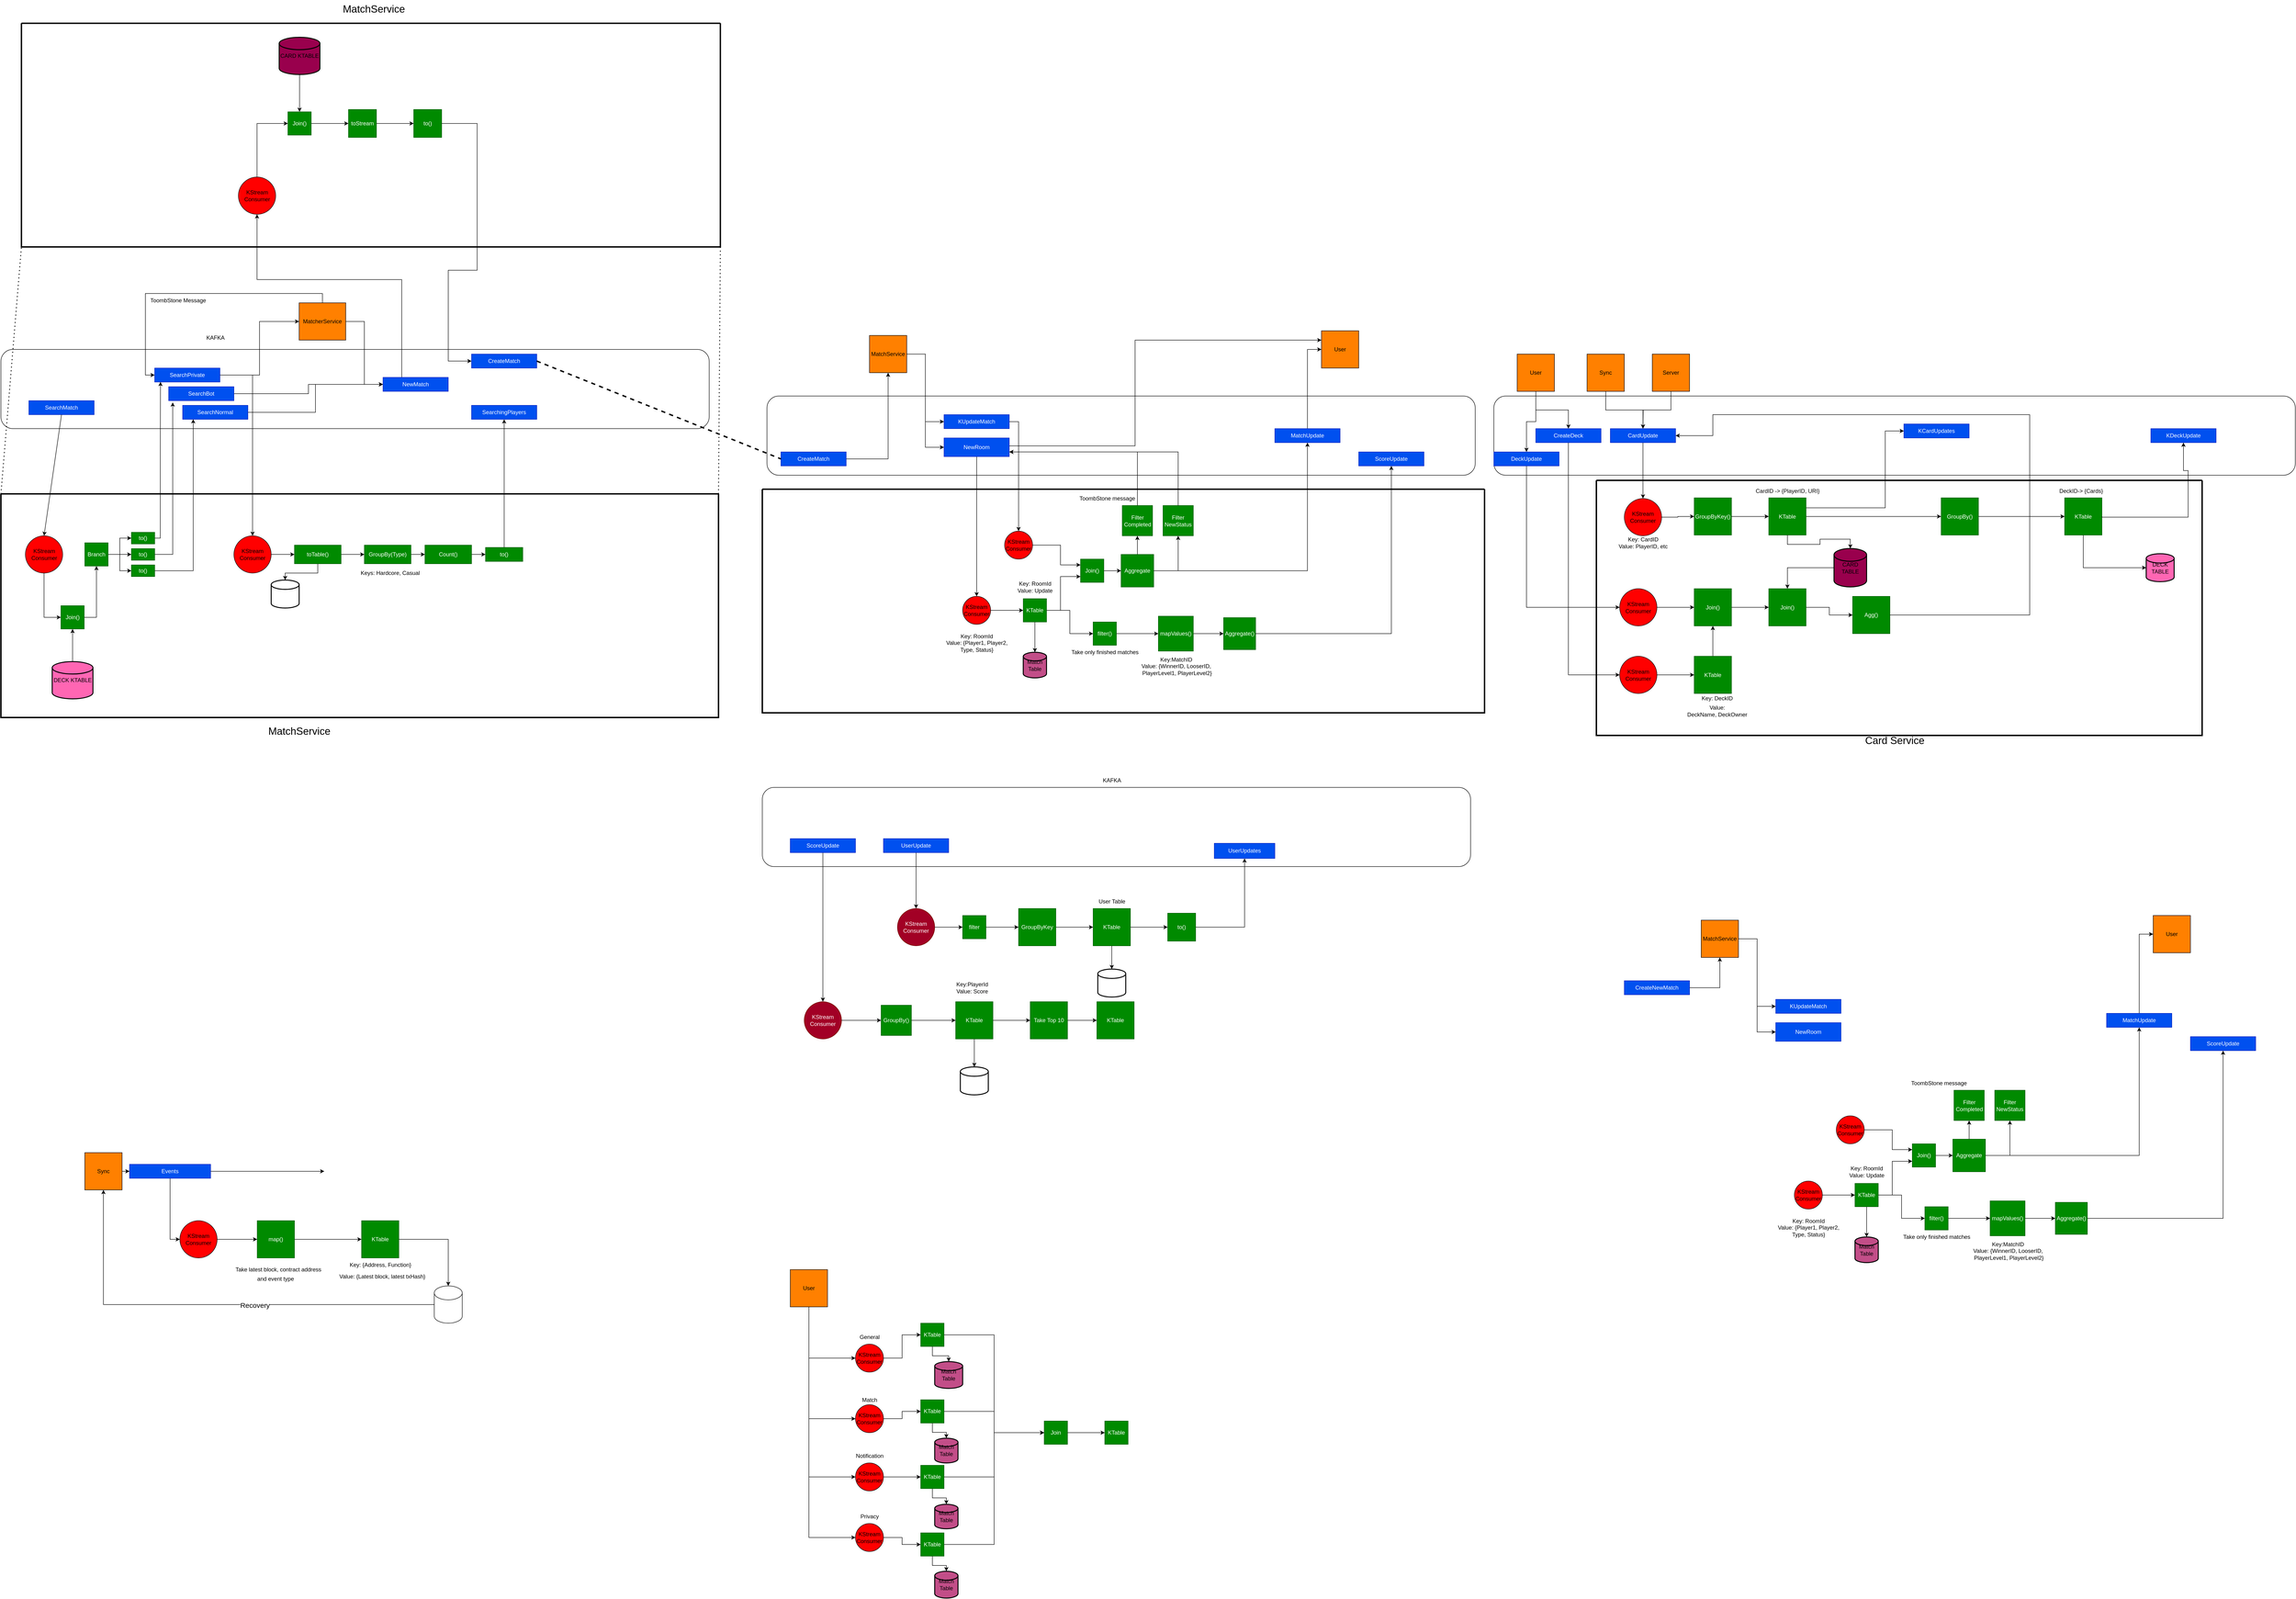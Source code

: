 <mxfile version="21.1.1" type="github">
  <diagram name="Pagina-1" id="jkMGYgcZss7tJJXc1dJc">
    <mxGraphModel dx="5040" dy="2046" grid="1" gridSize="10" guides="1" tooltips="1" connect="1" arrows="1" fold="1" page="1" pageScale="1" pageWidth="827" pageHeight="1169" math="0" shadow="0">
      <root>
        <mxCell id="0" />
        <mxCell id="1" parent="0" />
        <mxCell id="S80xQoVA_Cn7VEeKXndC-1" value="" style="rounded=1;whiteSpace=wrap;html=1;" parent="1" vertex="1">
          <mxGeometry x="-3194" y="30" width="1520" height="170" as="geometry" />
        </mxCell>
        <mxCell id="S80xQoVA_Cn7VEeKXndC-2" value="KAFKA" style="text;html=1;align=center;verticalAlign=middle;resizable=0;points=[];autosize=1;strokeColor=none;fillColor=none;" parent="1" vertex="1">
          <mxGeometry x="-2764" y="-10" width="60" height="30" as="geometry" />
        </mxCell>
        <mxCell id="S80xQoVA_Cn7VEeKXndC-200" style="edgeStyle=orthogonalEdgeStyle;rounded=0;orthogonalLoop=1;jettySize=auto;html=1;exitX=1;exitY=0.5;exitDx=0;exitDy=0;entryX=0;entryY=0.5;entryDx=0;entryDy=0;" parent="1" source="S80xQoVA_Cn7VEeKXndC-3" target="S80xQoVA_Cn7VEeKXndC-198" edge="1">
          <mxGeometry relative="1" as="geometry">
            <mxPoint x="-2414" y="120" as="targetPoint" />
          </mxGeometry>
        </mxCell>
        <mxCell id="S80xQoVA_Cn7VEeKXndC-3" value="SearchBot" style="rounded=0;whiteSpace=wrap;html=1;fillColor=#0050ef;fontColor=#ffffff;strokeColor=#001DBC;" parent="1" vertex="1">
          <mxGeometry x="-2834" y="110" width="140" height="30" as="geometry" />
        </mxCell>
        <mxCell id="S80xQoVA_Cn7VEeKXndC-185" style="edgeStyle=orthogonalEdgeStyle;rounded=0;orthogonalLoop=1;jettySize=auto;html=1;exitX=0.5;exitY=1;exitDx=0;exitDy=0;entryX=0;entryY=0.5;entryDx=0;entryDy=0;" parent="1" source="S80xQoVA_Cn7VEeKXndC-5" target="S80xQoVA_Cn7VEeKXndC-184" edge="1">
          <mxGeometry relative="1" as="geometry" />
        </mxCell>
        <mxCell id="S80xQoVA_Cn7VEeKXndC-5" value="KStream Consumer" style="ellipse;whiteSpace=wrap;html=1;aspect=fixed;fillColor=#FF0000;" parent="1" vertex="1">
          <mxGeometry x="-3141.5" y="430" width="80" height="80" as="geometry" />
        </mxCell>
        <mxCell id="S80xQoVA_Cn7VEeKXndC-20" style="edgeStyle=orthogonalEdgeStyle;rounded=0;orthogonalLoop=1;jettySize=auto;html=1;exitX=1;exitY=0.5;exitDx=0;exitDy=0;entryX=0;entryY=0.5;entryDx=0;entryDy=0;" parent="1" source="S80xQoVA_Cn7VEeKXndC-7" target="S80xQoVA_Cn7VEeKXndC-18" edge="1">
          <mxGeometry relative="1" as="geometry" />
        </mxCell>
        <mxCell id="S80xQoVA_Cn7VEeKXndC-21" style="edgeStyle=orthogonalEdgeStyle;rounded=0;orthogonalLoop=1;jettySize=auto;html=1;exitX=1;exitY=0.5;exitDx=0;exitDy=0;entryX=0;entryY=0.5;entryDx=0;entryDy=0;" parent="1" source="S80xQoVA_Cn7VEeKXndC-7" target="S80xQoVA_Cn7VEeKXndC-19" edge="1">
          <mxGeometry relative="1" as="geometry" />
        </mxCell>
        <mxCell id="S80xQoVA_Cn7VEeKXndC-22" style="edgeStyle=orthogonalEdgeStyle;rounded=0;orthogonalLoop=1;jettySize=auto;html=1;exitX=1;exitY=0.5;exitDx=0;exitDy=0;entryX=0;entryY=0.5;entryDx=0;entryDy=0;" parent="1" source="S80xQoVA_Cn7VEeKXndC-7" target="S80xQoVA_Cn7VEeKXndC-16" edge="1">
          <mxGeometry relative="1" as="geometry" />
        </mxCell>
        <mxCell id="S80xQoVA_Cn7VEeKXndC-7" value="Branch" style="whiteSpace=wrap;html=1;aspect=fixed;fillColor=#008a00;fontColor=#ffffff;strokeColor=#005700;" parent="1" vertex="1">
          <mxGeometry x="-3014" y="445" width="50" height="50" as="geometry" />
        </mxCell>
        <mxCell id="S80xQoVA_Cn7VEeKXndC-9" value="SearchMatch" style="rounded=0;whiteSpace=wrap;html=1;fillColor=#0050ef;fontColor=#ffffff;strokeColor=#001DBC;" parent="1" vertex="1">
          <mxGeometry x="-3134" y="140" width="140" height="30" as="geometry" />
        </mxCell>
        <mxCell id="S80xQoVA_Cn7VEeKXndC-28" style="edgeStyle=orthogonalEdgeStyle;rounded=0;orthogonalLoop=1;jettySize=auto;html=1;exitX=1;exitY=0.5;exitDx=0;exitDy=0;entryX=0.5;entryY=0;entryDx=0;entryDy=0;" parent="1" source="S80xQoVA_Cn7VEeKXndC-11" target="S80xQoVA_Cn7VEeKXndC-27" edge="1">
          <mxGeometry relative="1" as="geometry">
            <Array as="points">
              <mxPoint x="-2654" y="85" />
              <mxPoint x="-2654" y="415" />
            </Array>
          </mxGeometry>
        </mxCell>
        <mxCell id="S80xQoVA_Cn7VEeKXndC-35" style="edgeStyle=orthogonalEdgeStyle;rounded=0;orthogonalLoop=1;jettySize=auto;html=1;exitX=1;exitY=0.5;exitDx=0;exitDy=0;entryX=0;entryY=0.5;entryDx=0;entryDy=0;" parent="1" source="S80xQoVA_Cn7VEeKXndC-11" target="S80xQoVA_Cn7VEeKXndC-34" edge="1">
          <mxGeometry relative="1" as="geometry" />
        </mxCell>
        <mxCell id="S80xQoVA_Cn7VEeKXndC-11" value="SearchPrivate" style="rounded=0;whiteSpace=wrap;html=1;fillColor=#0050ef;fontColor=#ffffff;strokeColor=#001DBC;" parent="1" vertex="1">
          <mxGeometry x="-2864" y="70" width="140" height="30" as="geometry" />
        </mxCell>
        <mxCell id="S80xQoVA_Cn7VEeKXndC-13" value="" style="endArrow=classic;html=1;rounded=0;entryX=0.5;entryY=0;entryDx=0;entryDy=0;exitX=0.5;exitY=1;exitDx=0;exitDy=0;" parent="1" source="S80xQoVA_Cn7VEeKXndC-9" target="S80xQoVA_Cn7VEeKXndC-5" edge="1">
          <mxGeometry width="50" height="50" relative="1" as="geometry">
            <mxPoint x="-3184" y="320" as="sourcePoint" />
            <mxPoint x="-3134" y="270" as="targetPoint" />
          </mxGeometry>
        </mxCell>
        <mxCell id="S80xQoVA_Cn7VEeKXndC-26" style="edgeStyle=orthogonalEdgeStyle;rounded=0;orthogonalLoop=1;jettySize=auto;html=1;exitX=1;exitY=0.5;exitDx=0;exitDy=0;entryX=0.162;entryY=0.99;entryDx=0;entryDy=0;entryPerimeter=0;" parent="1" source="S80xQoVA_Cn7VEeKXndC-16" target="S80xQoVA_Cn7VEeKXndC-23" edge="1">
          <mxGeometry relative="1" as="geometry" />
        </mxCell>
        <mxCell id="S80xQoVA_Cn7VEeKXndC-16" value="to()" style="whiteSpace=wrap;html=1;fillColor=#008a00;fontColor=#ffffff;strokeColor=#005700;" parent="1" vertex="1">
          <mxGeometry x="-2914" y="492.5" width="50" height="25" as="geometry" />
        </mxCell>
        <mxCell id="S80xQoVA_Cn7VEeKXndC-25" style="edgeStyle=orthogonalEdgeStyle;rounded=0;orthogonalLoop=1;jettySize=auto;html=1;exitX=1;exitY=0.5;exitDx=0;exitDy=0;entryX=0.062;entryY=1.124;entryDx=0;entryDy=0;entryPerimeter=0;" parent="1" source="S80xQoVA_Cn7VEeKXndC-18" target="S80xQoVA_Cn7VEeKXndC-3" edge="1">
          <mxGeometry relative="1" as="geometry" />
        </mxCell>
        <mxCell id="S80xQoVA_Cn7VEeKXndC-18" value="to()" style="whiteSpace=wrap;html=1;fillColor=#008a00;fontColor=#ffffff;strokeColor=#005700;" parent="1" vertex="1">
          <mxGeometry x="-2914" y="457.5" width="50" height="25" as="geometry" />
        </mxCell>
        <mxCell id="S80xQoVA_Cn7VEeKXndC-24" style="edgeStyle=orthogonalEdgeStyle;rounded=0;orthogonalLoop=1;jettySize=auto;html=1;exitX=1;exitY=0.5;exitDx=0;exitDy=0;entryX=0.089;entryY=0.99;entryDx=0;entryDy=0;entryPerimeter=0;" parent="1" source="S80xQoVA_Cn7VEeKXndC-19" target="S80xQoVA_Cn7VEeKXndC-11" edge="1">
          <mxGeometry relative="1" as="geometry">
            <Array as="points">
              <mxPoint x="-2852" y="435" />
              <mxPoint x="-2852" y="261" />
            </Array>
          </mxGeometry>
        </mxCell>
        <mxCell id="S80xQoVA_Cn7VEeKXndC-19" value="to()" style="whiteSpace=wrap;html=1;fillColor=#008a00;fontColor=#ffffff;strokeColor=#005700;" parent="1" vertex="1">
          <mxGeometry x="-2914" y="422.5" width="50" height="25" as="geometry" />
        </mxCell>
        <mxCell id="S80xQoVA_Cn7VEeKXndC-202" style="edgeStyle=orthogonalEdgeStyle;rounded=0;orthogonalLoop=1;jettySize=auto;html=1;exitX=1;exitY=0.5;exitDx=0;exitDy=0;entryX=0;entryY=0.5;entryDx=0;entryDy=0;" parent="1" source="S80xQoVA_Cn7VEeKXndC-23" target="S80xQoVA_Cn7VEeKXndC-198" edge="1">
          <mxGeometry relative="1" as="geometry" />
        </mxCell>
        <mxCell id="S80xQoVA_Cn7VEeKXndC-23" value="SearchNormal" style="rounded=0;whiteSpace=wrap;html=1;fillColor=#0050ef;fontColor=#ffffff;strokeColor=#001DBC;" parent="1" vertex="1">
          <mxGeometry x="-2804" y="150" width="140" height="30" as="geometry" />
        </mxCell>
        <mxCell id="S80xQoVA_Cn7VEeKXndC-30" value="" style="edgeStyle=orthogonalEdgeStyle;rounded=0;orthogonalLoop=1;jettySize=auto;html=1;" parent="1" source="S80xQoVA_Cn7VEeKXndC-27" target="S80xQoVA_Cn7VEeKXndC-29" edge="1">
          <mxGeometry relative="1" as="geometry" />
        </mxCell>
        <mxCell id="S80xQoVA_Cn7VEeKXndC-27" value="KStream Consumer" style="ellipse;whiteSpace=wrap;html=1;aspect=fixed;fillColor=#FF0000;" parent="1" vertex="1">
          <mxGeometry x="-2694" y="430" width="80" height="80" as="geometry" />
        </mxCell>
        <mxCell id="S80xQoVA_Cn7VEeKXndC-32" style="edgeStyle=orthogonalEdgeStyle;rounded=0;orthogonalLoop=1;jettySize=auto;html=1;exitX=0.5;exitY=1;exitDx=0;exitDy=0;entryX=0.5;entryY=0;entryDx=0;entryDy=0;entryPerimeter=0;" parent="1" source="S80xQoVA_Cn7VEeKXndC-29" target="S80xQoVA_Cn7VEeKXndC-31" edge="1">
          <mxGeometry relative="1" as="geometry" />
        </mxCell>
        <mxCell id="S80xQoVA_Cn7VEeKXndC-38" style="edgeStyle=orthogonalEdgeStyle;rounded=0;orthogonalLoop=1;jettySize=auto;html=1;exitX=1;exitY=0.5;exitDx=0;exitDy=0;entryX=0;entryY=0.5;entryDx=0;entryDy=0;" parent="1" source="S80xQoVA_Cn7VEeKXndC-29" target="S80xQoVA_Cn7VEeKXndC-39" edge="1">
          <mxGeometry relative="1" as="geometry">
            <mxPoint x="-2414" y="470" as="targetPoint" />
          </mxGeometry>
        </mxCell>
        <mxCell id="S80xQoVA_Cn7VEeKXndC-29" value="toTable()" style="whiteSpace=wrap;html=1;fillColor=#008a00;fontColor=#ffffff;strokeColor=#005700;" parent="1" vertex="1">
          <mxGeometry x="-2564" y="450" width="100" height="40" as="geometry" />
        </mxCell>
        <mxCell id="S80xQoVA_Cn7VEeKXndC-36" style="edgeStyle=orthogonalEdgeStyle;rounded=0;orthogonalLoop=1;jettySize=auto;html=1;exitX=0.5;exitY=0;exitDx=0;exitDy=0;entryX=0;entryY=0.5;entryDx=0;entryDy=0;" parent="1" source="S80xQoVA_Cn7VEeKXndC-34" target="S80xQoVA_Cn7VEeKXndC-11" edge="1">
          <mxGeometry relative="1" as="geometry" />
        </mxCell>
        <mxCell id="S80xQoVA_Cn7VEeKXndC-199" style="edgeStyle=orthogonalEdgeStyle;rounded=0;orthogonalLoop=1;jettySize=auto;html=1;exitX=1;exitY=0.5;exitDx=0;exitDy=0;entryX=0;entryY=0.5;entryDx=0;entryDy=0;" parent="1" source="S80xQoVA_Cn7VEeKXndC-34" target="S80xQoVA_Cn7VEeKXndC-198" edge="1">
          <mxGeometry relative="1" as="geometry" />
        </mxCell>
        <mxCell id="S80xQoVA_Cn7VEeKXndC-34" value="MatcherService" style="rounded=0;whiteSpace=wrap;html=1;fillColor=#FF8000;" parent="1" vertex="1">
          <mxGeometry x="-2554" y="-70" width="100" height="80" as="geometry" />
        </mxCell>
        <mxCell id="S80xQoVA_Cn7VEeKXndC-37" value="ToombStone Message" style="text;html=1;align=center;verticalAlign=middle;resizable=0;points=[];autosize=1;strokeColor=none;fillColor=none;" parent="1" vertex="1">
          <mxGeometry x="-2884" y="-90" width="140" height="30" as="geometry" />
        </mxCell>
        <mxCell id="S80xQoVA_Cn7VEeKXndC-41" style="edgeStyle=orthogonalEdgeStyle;rounded=0;orthogonalLoop=1;jettySize=auto;html=1;exitX=1;exitY=0.5;exitDx=0;exitDy=0;entryX=0;entryY=0.5;entryDx=0;entryDy=0;" parent="1" source="S80xQoVA_Cn7VEeKXndC-39" target="S80xQoVA_Cn7VEeKXndC-40" edge="1">
          <mxGeometry relative="1" as="geometry" />
        </mxCell>
        <mxCell id="S80xQoVA_Cn7VEeKXndC-39" value="GroupBy(Type)" style="rounded=0;whiteSpace=wrap;html=1;fillColor=#008a00;fontColor=#ffffff;strokeColor=#005700;" parent="1" vertex="1">
          <mxGeometry x="-2414" y="450" width="100" height="40" as="geometry" />
        </mxCell>
        <mxCell id="S80xQoVA_Cn7VEeKXndC-42" style="edgeStyle=orthogonalEdgeStyle;rounded=0;orthogonalLoop=1;jettySize=auto;html=1;exitX=1;exitY=0.5;exitDx=0;exitDy=0;entryX=0;entryY=0.5;entryDx=0;entryDy=0;" parent="1" source="S80xQoVA_Cn7VEeKXndC-40" target="S80xQoVA_Cn7VEeKXndC-43" edge="1">
          <mxGeometry relative="1" as="geometry">
            <mxPoint x="-2154" y="470" as="targetPoint" />
          </mxGeometry>
        </mxCell>
        <mxCell id="S80xQoVA_Cn7VEeKXndC-40" value="Count()" style="rounded=0;whiteSpace=wrap;html=1;fillColor=#008a00;fontColor=#ffffff;strokeColor=#005700;" parent="1" vertex="1">
          <mxGeometry x="-2284" y="450" width="100" height="40" as="geometry" />
        </mxCell>
        <mxCell id="S80xQoVA_Cn7VEeKXndC-46" style="edgeStyle=orthogonalEdgeStyle;rounded=0;orthogonalLoop=1;jettySize=auto;html=1;exitX=0.5;exitY=0;exitDx=0;exitDy=0;entryX=0.5;entryY=1;entryDx=0;entryDy=0;" parent="1" source="S80xQoVA_Cn7VEeKXndC-43" target="S80xQoVA_Cn7VEeKXndC-44" edge="1">
          <mxGeometry relative="1" as="geometry" />
        </mxCell>
        <mxCell id="S80xQoVA_Cn7VEeKXndC-43" value="to()" style="rounded=0;whiteSpace=wrap;html=1;fillColor=#008a00;fontColor=#ffffff;strokeColor=#005700;" parent="1" vertex="1">
          <mxGeometry x="-2154" y="455" width="80" height="30" as="geometry" />
        </mxCell>
        <mxCell id="S80xQoVA_Cn7VEeKXndC-44" value="SearchingPlayers" style="rounded=0;whiteSpace=wrap;html=1;fillColor=#0050ef;fontColor=#ffffff;strokeColor=#001DBC;" parent="1" vertex="1">
          <mxGeometry x="-2184" y="150" width="140" height="30" as="geometry" />
        </mxCell>
        <mxCell id="S80xQoVA_Cn7VEeKXndC-45" value="Keys: Hardcore, Casual" style="text;html=1;align=center;verticalAlign=middle;resizable=0;points=[];autosize=1;strokeColor=none;fillColor=none;" parent="1" vertex="1">
          <mxGeometry x="-2434" y="495" width="150" height="30" as="geometry" />
        </mxCell>
        <mxCell id="S80xQoVA_Cn7VEeKXndC-47" value="" style="rounded=1;whiteSpace=wrap;html=1;" parent="1" vertex="1">
          <mxGeometry x="-1560" y="970" width="1520" height="170" as="geometry" />
        </mxCell>
        <mxCell id="S80xQoVA_Cn7VEeKXndC-48" value="KAFKA" style="text;html=1;align=center;verticalAlign=middle;resizable=0;points=[];autosize=1;strokeColor=none;fillColor=none;" parent="1" vertex="1">
          <mxGeometry x="-840" y="940" width="60" height="30" as="geometry" />
        </mxCell>
        <mxCell id="S80xQoVA_Cn7VEeKXndC-52" style="edgeStyle=orthogonalEdgeStyle;rounded=0;orthogonalLoop=1;jettySize=auto;html=1;exitX=0.5;exitY=1;exitDx=0;exitDy=0;entryX=0.5;entryY=0;entryDx=0;entryDy=0;" parent="1" source="S80xQoVA_Cn7VEeKXndC-50" target="S80xQoVA_Cn7VEeKXndC-51" edge="1">
          <mxGeometry relative="1" as="geometry" />
        </mxCell>
        <mxCell id="S80xQoVA_Cn7VEeKXndC-50" value="UserUpdate" style="rounded=0;whiteSpace=wrap;html=1;fillColor=#0050ef;fontColor=#ffffff;strokeColor=#001DBC;" parent="1" vertex="1">
          <mxGeometry x="-1300" y="1080" width="140" height="30" as="geometry" />
        </mxCell>
        <mxCell id="S80xQoVA_Cn7VEeKXndC-54" style="edgeStyle=orthogonalEdgeStyle;rounded=0;orthogonalLoop=1;jettySize=auto;html=1;exitX=1;exitY=0.5;exitDx=0;exitDy=0;" parent="1" source="S80xQoVA_Cn7VEeKXndC-51" target="S80xQoVA_Cn7VEeKXndC-53" edge="1">
          <mxGeometry relative="1" as="geometry" />
        </mxCell>
        <mxCell id="S80xQoVA_Cn7VEeKXndC-51" value="KStream Consumer" style="ellipse;whiteSpace=wrap;html=1;aspect=fixed;fillColor=#a20025;fontColor=#ffffff;strokeColor=#6F0000;" parent="1" vertex="1">
          <mxGeometry x="-1270" y="1230" width="80" height="80" as="geometry" />
        </mxCell>
        <mxCell id="S80xQoVA_Cn7VEeKXndC-79" style="edgeStyle=orthogonalEdgeStyle;rounded=0;orthogonalLoop=1;jettySize=auto;html=1;exitX=1;exitY=0.5;exitDx=0;exitDy=0;entryX=0;entryY=0.5;entryDx=0;entryDy=0;" parent="1" source="S80xQoVA_Cn7VEeKXndC-53" target="S80xQoVA_Cn7VEeKXndC-78" edge="1">
          <mxGeometry relative="1" as="geometry" />
        </mxCell>
        <mxCell id="S80xQoVA_Cn7VEeKXndC-53" value="filter" style="whiteSpace=wrap;html=1;aspect=fixed;fillColor=#008a00;fontColor=#ffffff;strokeColor=#005700;" parent="1" vertex="1">
          <mxGeometry x="-1130" y="1245" width="50" height="50" as="geometry" />
        </mxCell>
        <mxCell id="S80xQoVA_Cn7VEeKXndC-82" style="edgeStyle=orthogonalEdgeStyle;rounded=0;orthogonalLoop=1;jettySize=auto;html=1;exitX=0.5;exitY=1;exitDx=0;exitDy=0;entryX=0.5;entryY=0;entryDx=0;entryDy=0;entryPerimeter=0;" parent="1" source="S80xQoVA_Cn7VEeKXndC-76" target="S80xQoVA_Cn7VEeKXndC-81" edge="1">
          <mxGeometry relative="1" as="geometry" />
        </mxCell>
        <mxCell id="S80xQoVA_Cn7VEeKXndC-86" value="" style="edgeStyle=orthogonalEdgeStyle;rounded=0;orthogonalLoop=1;jettySize=auto;html=1;" parent="1" source="S80xQoVA_Cn7VEeKXndC-76" target="S80xQoVA_Cn7VEeKXndC-85" edge="1">
          <mxGeometry relative="1" as="geometry" />
        </mxCell>
        <mxCell id="S80xQoVA_Cn7VEeKXndC-76" value="KTable" style="whiteSpace=wrap;html=1;aspect=fixed;fillColor=#008a00;fontColor=#ffffff;strokeColor=#005700;" parent="1" vertex="1">
          <mxGeometry x="-850" y="1230" width="80" height="80" as="geometry" />
        </mxCell>
        <mxCell id="S80xQoVA_Cn7VEeKXndC-77" value="User Table" style="text;html=1;align=center;verticalAlign=middle;resizable=0;points=[];autosize=1;strokeColor=none;fillColor=none;" parent="1" vertex="1">
          <mxGeometry x="-850" y="1200" width="80" height="30" as="geometry" />
        </mxCell>
        <mxCell id="S80xQoVA_Cn7VEeKXndC-80" style="edgeStyle=orthogonalEdgeStyle;rounded=0;orthogonalLoop=1;jettySize=auto;html=1;exitX=1;exitY=0.5;exitDx=0;exitDy=0;entryX=0;entryY=0.5;entryDx=0;entryDy=0;" parent="1" source="S80xQoVA_Cn7VEeKXndC-78" target="S80xQoVA_Cn7VEeKXndC-76" edge="1">
          <mxGeometry relative="1" as="geometry" />
        </mxCell>
        <mxCell id="S80xQoVA_Cn7VEeKXndC-78" value="GroupByKey" style="whiteSpace=wrap;html=1;aspect=fixed;fillColor=#008a00;fontColor=#ffffff;strokeColor=#005700;" parent="1" vertex="1">
          <mxGeometry x="-1010" y="1230" width="80" height="80" as="geometry" />
        </mxCell>
        <mxCell id="S80xQoVA_Cn7VEeKXndC-81" value="" style="strokeWidth=2;html=1;shape=mxgraph.flowchart.database;whiteSpace=wrap;" parent="1" vertex="1">
          <mxGeometry x="-840" y="1360" width="60" height="60" as="geometry" />
        </mxCell>
        <mxCell id="S80xQoVA_Cn7VEeKXndC-89" value="" style="edgeStyle=orthogonalEdgeStyle;rounded=0;orthogonalLoop=1;jettySize=auto;html=1;" parent="1" source="S80xQoVA_Cn7VEeKXndC-85" target="S80xQoVA_Cn7VEeKXndC-88" edge="1">
          <mxGeometry relative="1" as="geometry" />
        </mxCell>
        <mxCell id="S80xQoVA_Cn7VEeKXndC-85" value="to()" style="whiteSpace=wrap;html=1;aspect=fixed;fillColor=#008a00;fontColor=#ffffff;strokeColor=#005700;" parent="1" vertex="1">
          <mxGeometry x="-690" y="1240" width="60" height="60" as="geometry" />
        </mxCell>
        <mxCell id="S80xQoVA_Cn7VEeKXndC-88" value="UserUpdates" style="whiteSpace=wrap;html=1;fillColor=#0050ef;fontColor=#ffffff;strokeColor=#001DBC;" parent="1" vertex="1">
          <mxGeometry x="-590" y="1090" width="130" height="32.5" as="geometry" />
        </mxCell>
        <mxCell id="S80xQoVA_Cn7VEeKXndC-90" value="" style="rounded=1;whiteSpace=wrap;html=1;" parent="1" vertex="1">
          <mxGeometry x="10" y="130" width="1720" height="170" as="geometry" />
        </mxCell>
        <mxCell id="S80xQoVA_Cn7VEeKXndC-136" style="edgeStyle=orthogonalEdgeStyle;rounded=0;orthogonalLoop=1;jettySize=auto;html=1;exitX=0.5;exitY=1;exitDx=0;exitDy=0;entryX=0.5;entryY=0;entryDx=0;entryDy=0;" parent="1" source="S80xQoVA_Cn7VEeKXndC-130" target="S80xQoVA_Cn7VEeKXndC-135" edge="1">
          <mxGeometry relative="1" as="geometry" />
        </mxCell>
        <mxCell id="S80xQoVA_Cn7VEeKXndC-130" value="CardUpdate" style="rounded=0;whiteSpace=wrap;html=1;fillColor=#0050ef;fontColor=#ffffff;strokeColor=#001DBC;" parent="1" vertex="1">
          <mxGeometry x="260" y="200" width="140" height="30" as="geometry" />
        </mxCell>
        <mxCell id="S80xQoVA_Cn7VEeKXndC-133" style="edgeStyle=orthogonalEdgeStyle;rounded=0;orthogonalLoop=1;jettySize=auto;html=1;exitX=0.5;exitY=1;exitDx=0;exitDy=0;" parent="1" source="S80xQoVA_Cn7VEeKXndC-131" target="S80xQoVA_Cn7VEeKXndC-130" edge="1">
          <mxGeometry relative="1" as="geometry" />
        </mxCell>
        <mxCell id="S80xQoVA_Cn7VEeKXndC-131" value="Sync" style="whiteSpace=wrap;html=1;aspect=fixed;fillColor=#FF8000;" parent="1" vertex="1">
          <mxGeometry x="210" y="40" width="80" height="80" as="geometry" />
        </mxCell>
        <mxCell id="S80xQoVA_Cn7VEeKXndC-134" style="edgeStyle=orthogonalEdgeStyle;rounded=0;orthogonalLoop=1;jettySize=auto;html=1;exitX=0.5;exitY=1;exitDx=0;exitDy=0;" parent="1" source="S80xQoVA_Cn7VEeKXndC-132" edge="1">
          <mxGeometry relative="1" as="geometry">
            <mxPoint x="330" y="200" as="targetPoint" />
          </mxGeometry>
        </mxCell>
        <mxCell id="S80xQoVA_Cn7VEeKXndC-132" value="Server" style="whiteSpace=wrap;html=1;aspect=fixed;fillColor=#FF8000;" parent="1" vertex="1">
          <mxGeometry x="350" y="40" width="80" height="80" as="geometry" />
        </mxCell>
        <mxCell id="Q8wgH2nms2r7PHddlLwt-28" style="edgeStyle=orthogonalEdgeStyle;rounded=0;orthogonalLoop=1;jettySize=auto;html=1;exitX=1;exitY=0.5;exitDx=0;exitDy=0;" parent="1" source="S80xQoVA_Cn7VEeKXndC-135" target="S80xQoVA_Cn7VEeKXndC-137" edge="1">
          <mxGeometry relative="1" as="geometry" />
        </mxCell>
        <mxCell id="S80xQoVA_Cn7VEeKXndC-135" value="KStream Consumer" style="ellipse;whiteSpace=wrap;html=1;aspect=fixed;fillColor=#FF0000;" parent="1" vertex="1">
          <mxGeometry x="290" y="350" width="80" height="80" as="geometry" />
        </mxCell>
        <mxCell id="S80xQoVA_Cn7VEeKXndC-224" style="edgeStyle=orthogonalEdgeStyle;rounded=0;orthogonalLoop=1;jettySize=auto;html=1;exitX=1;exitY=0.5;exitDx=0;exitDy=0;" parent="1" source="S80xQoVA_Cn7VEeKXndC-142" target="S80xQoVA_Cn7VEeKXndC-177" edge="1">
          <mxGeometry relative="1" as="geometry">
            <Array as="points">
              <mxPoint x="680" y="370" />
              <mxPoint x="850" y="370" />
              <mxPoint x="850" y="205" />
            </Array>
          </mxGeometry>
        </mxCell>
        <mxCell id="S80xQoVA_Cn7VEeKXndC-309" style="edgeStyle=orthogonalEdgeStyle;rounded=0;orthogonalLoop=1;jettySize=auto;html=1;exitX=0.5;exitY=1;exitDx=0;exitDy=0;entryX=0.5;entryY=0;entryDx=0;entryDy=0;" parent="1" source="S80xQoVA_Cn7VEeKXndC-151" target="S80xQoVA_Cn7VEeKXndC-308" edge="1">
          <mxGeometry relative="1" as="geometry" />
        </mxCell>
        <mxCell id="Q8wgH2nms2r7PHddlLwt-30" style="edgeStyle=orthogonalEdgeStyle;rounded=0;orthogonalLoop=1;jettySize=auto;html=1;exitX=0.5;exitY=1;exitDx=0;exitDy=0;" parent="1" source="S80xQoVA_Cn7VEeKXndC-151" target="Q8wgH2nms2r7PHddlLwt-29" edge="1">
          <mxGeometry relative="1" as="geometry" />
        </mxCell>
        <mxCell id="S80xQoVA_Cn7VEeKXndC-151" value="User" style="whiteSpace=wrap;html=1;aspect=fixed;fillColor=#FF8000;" parent="1" vertex="1">
          <mxGeometry x="60" y="40" width="80" height="80" as="geometry" />
        </mxCell>
        <mxCell id="S80xQoVA_Cn7VEeKXndC-153" value="Key: CardID&lt;br&gt;Value: PlayerID, etc" style="text;html=1;align=center;verticalAlign=middle;resizable=0;points=[];autosize=1;strokeColor=none;fillColor=none;" parent="1" vertex="1">
          <mxGeometry x="265" y="425" width="130" height="40" as="geometry" />
        </mxCell>
        <mxCell id="S80xQoVA_Cn7VEeKXndC-177" value="KCardUpdates" style="rounded=0;whiteSpace=wrap;html=1;fillColor=#0050ef;fontColor=#ffffff;strokeColor=#001DBC;" parent="1" vertex="1">
          <mxGeometry x="890" y="190" width="140" height="30" as="geometry" />
        </mxCell>
        <mxCell id="S80xQoVA_Cn7VEeKXndC-179" value="KDeckUpdate" style="rounded=0;whiteSpace=wrap;html=1;fillColor=#0050ef;fontColor=#ffffff;strokeColor=#001DBC;" parent="1" vertex="1">
          <mxGeometry x="1420" y="200" width="140" height="30" as="geometry" />
        </mxCell>
        <mxCell id="S80xQoVA_Cn7VEeKXndC-181" value="" style="swimlane;startSize=0;strokeWidth=3;" parent="1" vertex="1">
          <mxGeometry x="230" y="311" width="1300" height="547.5" as="geometry" />
        </mxCell>
        <mxCell id="S80xQoVA_Cn7VEeKXndC-222" style="edgeStyle=orthogonalEdgeStyle;rounded=0;orthogonalLoop=1;jettySize=auto;html=1;exitX=1;exitY=0.5;exitDx=0;exitDy=0;entryX=0;entryY=0.5;entryDx=0;entryDy=0;" parent="S80xQoVA_Cn7VEeKXndC-181" source="S80xQoVA_Cn7VEeKXndC-219" target="S80xQoVA_Cn7VEeKXndC-221" edge="1">
          <mxGeometry relative="1" as="geometry" />
        </mxCell>
        <mxCell id="S80xQoVA_Cn7VEeKXndC-219" value="GroupBy()" style="whiteSpace=wrap;html=1;aspect=fixed;fillColor=#008a00;fontColor=#ffffff;strokeColor=#005700;" parent="S80xQoVA_Cn7VEeKXndC-181" vertex="1">
          <mxGeometry x="740" y="37.5" width="80" height="80" as="geometry" />
        </mxCell>
        <mxCell id="S80xQoVA_Cn7VEeKXndC-227" style="edgeStyle=orthogonalEdgeStyle;rounded=0;orthogonalLoop=1;jettySize=auto;html=1;exitX=0.5;exitY=1;exitDx=0;exitDy=0;entryX=0;entryY=0.5;entryDx=0;entryDy=0;entryPerimeter=0;" parent="S80xQoVA_Cn7VEeKXndC-181" source="S80xQoVA_Cn7VEeKXndC-221" target="S80xQoVA_Cn7VEeKXndC-226" edge="1">
          <mxGeometry relative="1" as="geometry" />
        </mxCell>
        <mxCell id="S80xQoVA_Cn7VEeKXndC-221" value="KTable" style="whiteSpace=wrap;html=1;aspect=fixed;fillColor=#008a00;fontColor=#ffffff;strokeColor=#005700;" parent="S80xQoVA_Cn7VEeKXndC-181" vertex="1">
          <mxGeometry x="1005" y="37.5" width="80" height="80" as="geometry" />
        </mxCell>
        <mxCell id="S80xQoVA_Cn7VEeKXndC-223" value="DeckID-&amp;gt; {Cards}" style="text;html=1;align=center;verticalAlign=middle;resizable=0;points=[];autosize=1;strokeColor=none;fillColor=none;" parent="S80xQoVA_Cn7VEeKXndC-181" vertex="1">
          <mxGeometry x="980" y="7.5" width="120" height="30" as="geometry" />
        </mxCell>
        <mxCell id="S80xQoVA_Cn7VEeKXndC-144" value="CardID -&amp;gt; {PlayerID, URI}" style="text;html=1;align=center;verticalAlign=middle;resizable=0;points=[];autosize=1;strokeColor=none;fillColor=none;" parent="S80xQoVA_Cn7VEeKXndC-181" vertex="1">
          <mxGeometry x="330" y="7.5" width="160" height="30" as="geometry" />
        </mxCell>
        <mxCell id="S80xQoVA_Cn7VEeKXndC-226" value="DECK TABLE" style="strokeWidth=2;html=1;shape=mxgraph.flowchart.database;whiteSpace=wrap;fillColor=#FF66B3;" parent="S80xQoVA_Cn7VEeKXndC-181" vertex="1">
          <mxGeometry x="1180" y="157.5" width="60" height="60" as="geometry" />
        </mxCell>
        <mxCell id="Q8wgH2nms2r7PHddlLwt-37" style="edgeStyle=orthogonalEdgeStyle;rounded=0;orthogonalLoop=1;jettySize=auto;html=1;exitX=0;exitY=0.5;exitDx=0;exitDy=0;exitPerimeter=0;entryX=0.5;entryY=0;entryDx=0;entryDy=0;" parent="S80xQoVA_Cn7VEeKXndC-181" source="S80xQoVA_Cn7VEeKXndC-149" target="S80xQoVA_Cn7VEeKXndC-317" edge="1">
          <mxGeometry relative="1" as="geometry" />
        </mxCell>
        <mxCell id="S80xQoVA_Cn7VEeKXndC-149" value="CARD TABLE" style="strokeWidth=2;html=1;shape=mxgraph.flowchart.database;whiteSpace=wrap;fillColor=#99004D;" parent="S80xQoVA_Cn7VEeKXndC-181" vertex="1">
          <mxGeometry x="510" y="146.25" width="70" height="82.5" as="geometry" />
        </mxCell>
        <mxCell id="S80xQoVA_Cn7VEeKXndC-315" style="edgeStyle=orthogonalEdgeStyle;rounded=0;orthogonalLoop=1;jettySize=auto;html=1;exitX=1;exitY=0.5;exitDx=0;exitDy=0;entryX=0;entryY=0.5;entryDx=0;entryDy=0;" parent="S80xQoVA_Cn7VEeKXndC-181" source="S80xQoVA_Cn7VEeKXndC-310" target="S80xQoVA_Cn7VEeKXndC-314" edge="1">
          <mxGeometry relative="1" as="geometry" />
        </mxCell>
        <mxCell id="S80xQoVA_Cn7VEeKXndC-310" value="KStream Consumer" style="ellipse;whiteSpace=wrap;html=1;aspect=fixed;fillColor=#FF0000;" parent="S80xQoVA_Cn7VEeKXndC-181" vertex="1">
          <mxGeometry x="50" y="232.5" width="80" height="80" as="geometry" />
        </mxCell>
        <mxCell id="S80xQoVA_Cn7VEeKXndC-318" value="" style="edgeStyle=orthogonalEdgeStyle;rounded=0;orthogonalLoop=1;jettySize=auto;html=1;" parent="S80xQoVA_Cn7VEeKXndC-181" source="S80xQoVA_Cn7VEeKXndC-314" target="S80xQoVA_Cn7VEeKXndC-317" edge="1">
          <mxGeometry relative="1" as="geometry" />
        </mxCell>
        <mxCell id="S80xQoVA_Cn7VEeKXndC-314" value="Join()" style="whiteSpace=wrap;html=1;aspect=fixed;fillColor=#008a00;fontColor=#ffffff;strokeColor=#005700;" parent="S80xQoVA_Cn7VEeKXndC-181" vertex="1">
          <mxGeometry x="210" y="232.5" width="80" height="80" as="geometry" />
        </mxCell>
        <mxCell id="Q8wgH2nms2r7PHddlLwt-39" value="" style="edgeStyle=orthogonalEdgeStyle;rounded=0;orthogonalLoop=1;jettySize=auto;html=1;" parent="S80xQoVA_Cn7VEeKXndC-181" source="S80xQoVA_Cn7VEeKXndC-317" target="Q8wgH2nms2r7PHddlLwt-38" edge="1">
          <mxGeometry relative="1" as="geometry" />
        </mxCell>
        <mxCell id="S80xQoVA_Cn7VEeKXndC-317" value="Join()" style="whiteSpace=wrap;html=1;aspect=fixed;fillColor=#008a00;fontColor=#ffffff;strokeColor=#005700;" parent="S80xQoVA_Cn7VEeKXndC-181" vertex="1">
          <mxGeometry x="370" y="232.5" width="80" height="80" as="geometry" />
        </mxCell>
        <mxCell id="S80xQoVA_Cn7VEeKXndC-137" value="GroupByKey()" style="whiteSpace=wrap;html=1;aspect=fixed;fillColor=#008a00;fontColor=#ffffff;strokeColor=#005700;" parent="S80xQoVA_Cn7VEeKXndC-181" vertex="1">
          <mxGeometry x="210" y="37.5" width="80" height="80" as="geometry" />
        </mxCell>
        <mxCell id="Q8wgH2nms2r7PHddlLwt-40" style="edgeStyle=orthogonalEdgeStyle;rounded=0;orthogonalLoop=1;jettySize=auto;html=1;exitX=1;exitY=0.5;exitDx=0;exitDy=0;entryX=0;entryY=0.5;entryDx=0;entryDy=0;" parent="S80xQoVA_Cn7VEeKXndC-181" source="S80xQoVA_Cn7VEeKXndC-142" target="S80xQoVA_Cn7VEeKXndC-219" edge="1">
          <mxGeometry relative="1" as="geometry" />
        </mxCell>
        <mxCell id="S80xQoVA_Cn7VEeKXndC-142" value="KTable" style="whiteSpace=wrap;html=1;aspect=fixed;fillColor=#008a00;fontColor=#ffffff;strokeColor=#005700;" parent="S80xQoVA_Cn7VEeKXndC-181" vertex="1">
          <mxGeometry x="370" y="37.5" width="80" height="80" as="geometry" />
        </mxCell>
        <mxCell id="S80xQoVA_Cn7VEeKXndC-157" style="edgeStyle=orthogonalEdgeStyle;rounded=0;orthogonalLoop=1;jettySize=auto;html=1;exitX=1;exitY=0.5;exitDx=0;exitDy=0;entryX=0;entryY=0.5;entryDx=0;entryDy=0;" parent="S80xQoVA_Cn7VEeKXndC-181" source="S80xQoVA_Cn7VEeKXndC-137" target="S80xQoVA_Cn7VEeKXndC-142" edge="1">
          <mxGeometry relative="1" as="geometry" />
        </mxCell>
        <mxCell id="S80xQoVA_Cn7VEeKXndC-150" style="edgeStyle=orthogonalEdgeStyle;rounded=0;orthogonalLoop=1;jettySize=auto;html=1;exitX=0.5;exitY=1;exitDx=0;exitDy=0;entryX=0.5;entryY=0;entryDx=0;entryDy=0;entryPerimeter=0;" parent="S80xQoVA_Cn7VEeKXndC-181" source="S80xQoVA_Cn7VEeKXndC-142" target="S80xQoVA_Cn7VEeKXndC-149" edge="1">
          <mxGeometry relative="1" as="geometry" />
        </mxCell>
        <mxCell id="Q8wgH2nms2r7PHddlLwt-35" style="edgeStyle=orthogonalEdgeStyle;rounded=0;orthogonalLoop=1;jettySize=auto;html=1;exitX=1;exitY=0.5;exitDx=0;exitDy=0;entryX=0;entryY=0.5;entryDx=0;entryDy=0;" parent="S80xQoVA_Cn7VEeKXndC-181" source="Q8wgH2nms2r7PHddlLwt-32" target="Q8wgH2nms2r7PHddlLwt-34" edge="1">
          <mxGeometry relative="1" as="geometry" />
        </mxCell>
        <mxCell id="Q8wgH2nms2r7PHddlLwt-32" value="KStream Consumer" style="ellipse;whiteSpace=wrap;html=1;aspect=fixed;fillColor=#FF0000;" parent="S80xQoVA_Cn7VEeKXndC-181" vertex="1">
          <mxGeometry x="50" y="377.5" width="80" height="80" as="geometry" />
        </mxCell>
        <mxCell id="Q8wgH2nms2r7PHddlLwt-36" style="edgeStyle=orthogonalEdgeStyle;rounded=0;orthogonalLoop=1;jettySize=auto;html=1;exitX=0.5;exitY=0;exitDx=0;exitDy=0;entryX=0.5;entryY=1;entryDx=0;entryDy=0;" parent="S80xQoVA_Cn7VEeKXndC-181" source="Q8wgH2nms2r7PHddlLwt-34" target="S80xQoVA_Cn7VEeKXndC-314" edge="1">
          <mxGeometry relative="1" as="geometry" />
        </mxCell>
        <mxCell id="Q8wgH2nms2r7PHddlLwt-34" value="KTable" style="whiteSpace=wrap;html=1;aspect=fixed;fillColor=#008a00;fontColor=#ffffff;strokeColor=#005700;" parent="S80xQoVA_Cn7VEeKXndC-181" vertex="1">
          <mxGeometry x="210" y="377.5" width="80" height="80" as="geometry" />
        </mxCell>
        <mxCell id="Q8wgH2nms2r7PHddlLwt-10" value="Key: DeckID" style="text;html=1;align=center;verticalAlign=middle;resizable=0;points=[];autosize=1;strokeColor=none;fillColor=none;" parent="S80xQoVA_Cn7VEeKXndC-181" vertex="1">
          <mxGeometry x="214" y="452.5" width="90" height="30" as="geometry" />
        </mxCell>
        <mxCell id="Q8wgH2nms2r7PHddlLwt-11" value="Value:" style="text;html=1;align=center;verticalAlign=middle;resizable=0;points=[];autosize=1;strokeColor=none;fillColor=none;" parent="S80xQoVA_Cn7VEeKXndC-181" vertex="1">
          <mxGeometry x="229" y="472.5" width="60" height="30" as="geometry" />
        </mxCell>
        <mxCell id="Q8wgH2nms2r7PHddlLwt-12" value="DeckName, DeckOwner" style="text;html=1;align=center;verticalAlign=middle;resizable=0;points=[];autosize=1;strokeColor=none;fillColor=none;" parent="S80xQoVA_Cn7VEeKXndC-181" vertex="1">
          <mxGeometry x="184" y="487.5" width="150" height="30" as="geometry" />
        </mxCell>
        <mxCell id="Q8wgH2nms2r7PHddlLwt-38" value="Agg()" style="whiteSpace=wrap;html=1;aspect=fixed;fillColor=#008a00;fontColor=#ffffff;strokeColor=#005700;" parent="S80xQoVA_Cn7VEeKXndC-181" vertex="1">
          <mxGeometry x="550" y="249" width="80" height="80" as="geometry" />
        </mxCell>
        <mxCell id="S80xQoVA_Cn7VEeKXndC-182" value="Card Service" style="text;html=1;align=center;verticalAlign=middle;resizable=0;points=[];autosize=1;strokeColor=none;fillColor=none;strokeWidth=3;fontSize=22;" parent="1" vertex="1">
          <mxGeometry x="795" y="850" width="150" height="40" as="geometry" />
        </mxCell>
        <mxCell id="S80xQoVA_Cn7VEeKXndC-186" style="edgeStyle=orthogonalEdgeStyle;rounded=0;orthogonalLoop=1;jettySize=auto;html=1;exitX=0.5;exitY=0;exitDx=0;exitDy=0;exitPerimeter=0;entryX=0.5;entryY=1;entryDx=0;entryDy=0;" parent="1" source="S80xQoVA_Cn7VEeKXndC-183" target="S80xQoVA_Cn7VEeKXndC-184" edge="1">
          <mxGeometry relative="1" as="geometry" />
        </mxCell>
        <mxCell id="S80xQoVA_Cn7VEeKXndC-183" value="DECK KTABLE" style="strokeWidth=2;html=1;shape=mxgraph.flowchart.database;whiteSpace=wrap;fillColor=#FF66B3;" parent="1" vertex="1">
          <mxGeometry x="-3084" y="700" width="87.5" height="80" as="geometry" />
        </mxCell>
        <mxCell id="S80xQoVA_Cn7VEeKXndC-229" style="edgeStyle=orthogonalEdgeStyle;rounded=0;orthogonalLoop=1;jettySize=auto;html=1;exitX=1;exitY=0.5;exitDx=0;exitDy=0;entryX=0.5;entryY=1;entryDx=0;entryDy=0;" parent="1" source="S80xQoVA_Cn7VEeKXndC-184" target="S80xQoVA_Cn7VEeKXndC-7" edge="1">
          <mxGeometry relative="1" as="geometry" />
        </mxCell>
        <mxCell id="S80xQoVA_Cn7VEeKXndC-184" value="Join()" style="whiteSpace=wrap;html=1;aspect=fixed;fillColor=#008a00;fontColor=#ffffff;strokeColor=#005700;" parent="1" vertex="1">
          <mxGeometry x="-3065.25" y="580" width="50" height="50" as="geometry" />
        </mxCell>
        <mxCell id="S80xQoVA_Cn7VEeKXndC-191" value="" style="swimlane;startSize=0;fontSize=12;strokeWidth=3;" parent="1" vertex="1">
          <mxGeometry x="-3194" y="340" width="1540" height="480" as="geometry">
            <mxRectangle x="220" y="440" width="50" height="40" as="alternateBounds" />
          </mxGeometry>
        </mxCell>
        <mxCell id="S80xQoVA_Cn7VEeKXndC-31" value="" style="strokeWidth=2;html=1;shape=mxgraph.flowchart.database;whiteSpace=wrap;" parent="S80xQoVA_Cn7VEeKXndC-191" vertex="1">
          <mxGeometry x="580" y="185" width="60" height="60" as="geometry" />
        </mxCell>
        <mxCell id="S80xQoVA_Cn7VEeKXndC-192" value="MatchService" style="text;html=1;align=center;verticalAlign=middle;resizable=0;points=[];autosize=1;strokeColor=none;fillColor=none;strokeWidth=3;fontSize=22;" parent="1" vertex="1">
          <mxGeometry x="-2634" y="830" width="160" height="40" as="geometry" />
        </mxCell>
        <mxCell id="S80xQoVA_Cn7VEeKXndC-193" value="" style="swimlane;startSize=0;fontSize=12;strokeWidth=3;" parent="1" vertex="1">
          <mxGeometry x="-3150" y="-670" width="1500" height="480" as="geometry">
            <mxRectangle x="372.5" y="-570" width="50" height="40" as="alternateBounds" />
          </mxGeometry>
        </mxCell>
        <mxCell id="S80xQoVA_Cn7VEeKXndC-206" style="edgeStyle=orthogonalEdgeStyle;rounded=0;orthogonalLoop=1;jettySize=auto;html=1;exitX=0.5;exitY=0;exitDx=0;exitDy=0;entryX=0;entryY=0.5;entryDx=0;entryDy=0;" parent="S80xQoVA_Cn7VEeKXndC-193" source="S80xQoVA_Cn7VEeKXndC-197" target="S80xQoVA_Cn7VEeKXndC-205" edge="1">
          <mxGeometry relative="1" as="geometry" />
        </mxCell>
        <mxCell id="S80xQoVA_Cn7VEeKXndC-197" value="KStream Consumer" style="ellipse;whiteSpace=wrap;html=1;aspect=fixed;fillColor=#FF0000;" parent="S80xQoVA_Cn7VEeKXndC-193" vertex="1">
          <mxGeometry x="465.63" y="330" width="80" height="80" as="geometry" />
        </mxCell>
        <mxCell id="S80xQoVA_Cn7VEeKXndC-207" style="edgeStyle=orthogonalEdgeStyle;rounded=0;orthogonalLoop=1;jettySize=auto;html=1;exitX=0.5;exitY=1;exitDx=0;exitDy=0;exitPerimeter=0;entryX=0.5;entryY=0;entryDx=0;entryDy=0;" parent="S80xQoVA_Cn7VEeKXndC-193" source="S80xQoVA_Cn7VEeKXndC-204" target="S80xQoVA_Cn7VEeKXndC-205" edge="1">
          <mxGeometry relative="1" as="geometry" />
        </mxCell>
        <mxCell id="S80xQoVA_Cn7VEeKXndC-204" value="CARD KTABLE" style="strokeWidth=2;html=1;shape=mxgraph.flowchart.database;whiteSpace=wrap;fillColor=#99004D;" parent="S80xQoVA_Cn7VEeKXndC-193" vertex="1">
          <mxGeometry x="553.13" y="30" width="87.5" height="80" as="geometry" />
        </mxCell>
        <mxCell id="S80xQoVA_Cn7VEeKXndC-209" value="" style="edgeStyle=orthogonalEdgeStyle;rounded=0;orthogonalLoop=1;jettySize=auto;html=1;" parent="S80xQoVA_Cn7VEeKXndC-193" source="S80xQoVA_Cn7VEeKXndC-205" target="S80xQoVA_Cn7VEeKXndC-208" edge="1">
          <mxGeometry relative="1" as="geometry" />
        </mxCell>
        <mxCell id="S80xQoVA_Cn7VEeKXndC-205" value="Join()" style="whiteSpace=wrap;html=1;aspect=fixed;fillColor=#008a00;fontColor=#ffffff;strokeColor=#005700;" parent="S80xQoVA_Cn7VEeKXndC-193" vertex="1">
          <mxGeometry x="571.88" y="190" width="50" height="50" as="geometry" />
        </mxCell>
        <mxCell id="S80xQoVA_Cn7VEeKXndC-211" value="" style="edgeStyle=orthogonalEdgeStyle;rounded=0;orthogonalLoop=1;jettySize=auto;html=1;" parent="S80xQoVA_Cn7VEeKXndC-193" source="S80xQoVA_Cn7VEeKXndC-208" target="S80xQoVA_Cn7VEeKXndC-210" edge="1">
          <mxGeometry relative="1" as="geometry" />
        </mxCell>
        <mxCell id="S80xQoVA_Cn7VEeKXndC-208" value="toStream" style="whiteSpace=wrap;html=1;aspect=fixed;fillColor=#008a00;fontColor=#ffffff;strokeColor=#005700;" parent="S80xQoVA_Cn7VEeKXndC-193" vertex="1">
          <mxGeometry x="701.88" y="185" width="60" height="60" as="geometry" />
        </mxCell>
        <mxCell id="S80xQoVA_Cn7VEeKXndC-210" value="to()" style="whiteSpace=wrap;html=1;aspect=fixed;fillColor=#008a00;fontColor=#ffffff;strokeColor=#005700;" parent="S80xQoVA_Cn7VEeKXndC-193" vertex="1">
          <mxGeometry x="841.88" y="185" width="60" height="60" as="geometry" />
        </mxCell>
        <mxCell id="S80xQoVA_Cn7VEeKXndC-194" value="MatchService" style="text;html=1;align=center;verticalAlign=middle;resizable=0;points=[];autosize=1;strokeColor=none;fillColor=none;strokeWidth=3;fontSize=22;" parent="1" vertex="1">
          <mxGeometry x="-2474" y="-720" width="160" height="40" as="geometry" />
        </mxCell>
        <mxCell id="S80xQoVA_Cn7VEeKXndC-195" value="" style="endArrow=none;dashed=1;html=1;dashPattern=1 3;strokeWidth=2;rounded=0;entryX=0;entryY=1;entryDx=0;entryDy=0;" parent="1" target="S80xQoVA_Cn7VEeKXndC-193" edge="1">
          <mxGeometry width="50" height="50" relative="1" as="geometry">
            <mxPoint x="-3194" y="340" as="sourcePoint" />
            <mxPoint x="-3144" y="290" as="targetPoint" />
          </mxGeometry>
        </mxCell>
        <mxCell id="S80xQoVA_Cn7VEeKXndC-196" value="" style="endArrow=none;dashed=1;html=1;dashPattern=1 3;strokeWidth=2;rounded=0;entryX=1;entryY=1;entryDx=0;entryDy=0;exitX=1;exitY=0;exitDx=0;exitDy=0;" parent="1" source="S80xQoVA_Cn7VEeKXndC-191" target="S80xQoVA_Cn7VEeKXndC-193" edge="1">
          <mxGeometry width="50" height="50" relative="1" as="geometry">
            <mxPoint x="-1824" y="340" as="sourcePoint" />
            <mxPoint x="-1774" y="290" as="targetPoint" />
          </mxGeometry>
        </mxCell>
        <mxCell id="S80xQoVA_Cn7VEeKXndC-230" style="edgeStyle=orthogonalEdgeStyle;rounded=0;orthogonalLoop=1;jettySize=auto;html=1;exitX=0.5;exitY=0;exitDx=0;exitDy=0;entryX=0.5;entryY=1;entryDx=0;entryDy=0;" parent="1" source="S80xQoVA_Cn7VEeKXndC-198" target="S80xQoVA_Cn7VEeKXndC-197" edge="1">
          <mxGeometry relative="1" as="geometry">
            <Array as="points">
              <mxPoint x="-2284" y="90" />
              <mxPoint x="-2334" y="90" />
              <mxPoint x="-2334" y="-120" />
              <mxPoint x="-2538" y="-120" />
            </Array>
          </mxGeometry>
        </mxCell>
        <mxCell id="S80xQoVA_Cn7VEeKXndC-198" value="NewMatch" style="rounded=0;whiteSpace=wrap;html=1;fillColor=#0050ef;fontColor=#ffffff;strokeColor=#001DBC;" parent="1" vertex="1">
          <mxGeometry x="-2374" y="90" width="140" height="30" as="geometry" />
        </mxCell>
        <mxCell id="S80xQoVA_Cn7VEeKXndC-212" value="CreateMatch" style="rounded=0;whiteSpace=wrap;html=1;fillColor=#0050ef;fontColor=#ffffff;strokeColor=#001DBC;" parent="1" vertex="1">
          <mxGeometry x="-2184" y="40" width="140" height="30" as="geometry" />
        </mxCell>
        <mxCell id="S80xQoVA_Cn7VEeKXndC-225" style="edgeStyle=orthogonalEdgeStyle;rounded=0;orthogonalLoop=1;jettySize=auto;html=1;exitX=1;exitY=0.5;exitDx=0;exitDy=0;entryX=0.5;entryY=1;entryDx=0;entryDy=0;" parent="1" source="S80xQoVA_Cn7VEeKXndC-221" target="S80xQoVA_Cn7VEeKXndC-179" edge="1">
          <mxGeometry relative="1" as="geometry">
            <Array as="points">
              <mxPoint x="1500" y="390" />
              <mxPoint x="1500" y="290" />
              <mxPoint x="1490" y="290" />
            </Array>
          </mxGeometry>
        </mxCell>
        <mxCell id="S80xQoVA_Cn7VEeKXndC-231" style="edgeStyle=orthogonalEdgeStyle;rounded=0;orthogonalLoop=1;jettySize=auto;html=1;exitX=1;exitY=0.5;exitDx=0;exitDy=0;entryX=0;entryY=0.5;entryDx=0;entryDy=0;" parent="1" source="S80xQoVA_Cn7VEeKXndC-210" target="S80xQoVA_Cn7VEeKXndC-212" edge="1">
          <mxGeometry relative="1" as="geometry">
            <Array as="points">
              <mxPoint x="-2172" y="-455" />
              <mxPoint x="-2172" y="-140" />
              <mxPoint x="-2234" y="-140" />
              <mxPoint x="-2234" y="55" />
            </Array>
          </mxGeometry>
        </mxCell>
        <mxCell id="S80xQoVA_Cn7VEeKXndC-233" value="" style="rounded=1;whiteSpace=wrap;html=1;" parent="1" vertex="1">
          <mxGeometry x="-1550" y="130" width="1520" height="170" as="geometry" />
        </mxCell>
        <mxCell id="S80xQoVA_Cn7VEeKXndC-238" style="edgeStyle=orthogonalEdgeStyle;rounded=0;orthogonalLoop=1;jettySize=auto;html=1;exitX=1;exitY=0.5;exitDx=0;exitDy=0;entryX=0.5;entryY=1;entryDx=0;entryDy=0;" parent="1" source="S80xQoVA_Cn7VEeKXndC-234" target="S80xQoVA_Cn7VEeKXndC-237" edge="1">
          <mxGeometry relative="1" as="geometry" />
        </mxCell>
        <mxCell id="S80xQoVA_Cn7VEeKXndC-234" value="CreateMatch" style="rounded=0;whiteSpace=wrap;html=1;fillColor=#0050ef;fontColor=#ffffff;strokeColor=#001DBC;" parent="1" vertex="1">
          <mxGeometry x="-1520" y="250" width="140" height="30" as="geometry" />
        </mxCell>
        <mxCell id="S80xQoVA_Cn7VEeKXndC-235" value="" style="swimlane;startSize=0;fontSize=12;strokeWidth=3;" parent="1" vertex="1">
          <mxGeometry x="-1560" y="330" width="1550" height="480" as="geometry">
            <mxRectangle x="-1560" y="345" width="50" height="40" as="alternateBounds" />
          </mxGeometry>
        </mxCell>
        <mxCell id="S80xQoVA_Cn7VEeKXndC-249" style="edgeStyle=orthogonalEdgeStyle;rounded=0;orthogonalLoop=1;jettySize=auto;html=1;exitX=1;exitY=0.5;exitDx=0;exitDy=0;" parent="S80xQoVA_Cn7VEeKXndC-235" source="S80xQoVA_Cn7VEeKXndC-244" target="S80xQoVA_Cn7VEeKXndC-245" edge="1">
          <mxGeometry relative="1" as="geometry" />
        </mxCell>
        <mxCell id="S80xQoVA_Cn7VEeKXndC-244" value="KStream Consumer" style="ellipse;whiteSpace=wrap;html=1;aspect=fixed;fillColor=#FF0000;" parent="S80xQoVA_Cn7VEeKXndC-235" vertex="1">
          <mxGeometry x="430" y="230" width="60" height="60" as="geometry" />
        </mxCell>
        <mxCell id="S80xQoVA_Cn7VEeKXndC-251" style="edgeStyle=orthogonalEdgeStyle;rounded=0;orthogonalLoop=1;jettySize=auto;html=1;exitX=0.5;exitY=1;exitDx=0;exitDy=0;entryX=0.5;entryY=0;entryDx=0;entryDy=0;entryPerimeter=0;" parent="S80xQoVA_Cn7VEeKXndC-235" source="S80xQoVA_Cn7VEeKXndC-245" target="S80xQoVA_Cn7VEeKXndC-250" edge="1">
          <mxGeometry relative="1" as="geometry" />
        </mxCell>
        <mxCell id="S80xQoVA_Cn7VEeKXndC-258" style="edgeStyle=orthogonalEdgeStyle;rounded=0;orthogonalLoop=1;jettySize=auto;html=1;exitX=1;exitY=0.5;exitDx=0;exitDy=0;entryX=0;entryY=0.75;entryDx=0;entryDy=0;" parent="S80xQoVA_Cn7VEeKXndC-235" source="S80xQoVA_Cn7VEeKXndC-245" target="S80xQoVA_Cn7VEeKXndC-254" edge="1">
          <mxGeometry relative="1" as="geometry">
            <Array as="points">
              <mxPoint x="640" y="260" />
              <mxPoint x="640" y="188" />
            </Array>
          </mxGeometry>
        </mxCell>
        <mxCell id="S80xQoVA_Cn7VEeKXndC-278" value="" style="edgeStyle=orthogonalEdgeStyle;rounded=0;orthogonalLoop=1;jettySize=auto;html=1;" parent="S80xQoVA_Cn7VEeKXndC-235" source="S80xQoVA_Cn7VEeKXndC-245" target="S80xQoVA_Cn7VEeKXndC-277" edge="1">
          <mxGeometry relative="1" as="geometry" />
        </mxCell>
        <mxCell id="S80xQoVA_Cn7VEeKXndC-245" value="KTable" style="whiteSpace=wrap;html=1;aspect=fixed;fillColor=#008a00;fontColor=#ffffff;strokeColor=#005700;" parent="S80xQoVA_Cn7VEeKXndC-235" vertex="1">
          <mxGeometry x="560" y="235" width="50" height="50" as="geometry" />
        </mxCell>
        <mxCell id="S80xQoVA_Cn7VEeKXndC-248" value="Key: RoomId&lt;br&gt;Value: {Player1, Player2,&lt;br&gt;Type, Status}" style="text;html=1;align=center;verticalAlign=middle;resizable=0;points=[];autosize=1;strokeColor=none;fillColor=none;" parent="S80xQoVA_Cn7VEeKXndC-235" vertex="1">
          <mxGeometry x="380" y="300" width="160" height="60" as="geometry" />
        </mxCell>
        <mxCell id="S80xQoVA_Cn7VEeKXndC-250" value="Match Table" style="strokeWidth=2;html=1;shape=mxgraph.flowchart.database;whiteSpace=wrap;fillColor=#C24E88;" parent="S80xQoVA_Cn7VEeKXndC-235" vertex="1">
          <mxGeometry x="560" y="350" width="50" height="55" as="geometry" />
        </mxCell>
        <mxCell id="S80xQoVA_Cn7VEeKXndC-257" style="edgeStyle=orthogonalEdgeStyle;rounded=0;orthogonalLoop=1;jettySize=auto;html=1;exitX=1;exitY=0.5;exitDx=0;exitDy=0;entryX=0;entryY=0.25;entryDx=0;entryDy=0;" parent="S80xQoVA_Cn7VEeKXndC-235" source="S80xQoVA_Cn7VEeKXndC-252" target="S80xQoVA_Cn7VEeKXndC-254" edge="1">
          <mxGeometry relative="1" as="geometry">
            <Array as="points">
              <mxPoint x="640" y="120" />
              <mxPoint x="640" y="163" />
            </Array>
          </mxGeometry>
        </mxCell>
        <mxCell id="S80xQoVA_Cn7VEeKXndC-252" value="KStream Consumer" style="ellipse;whiteSpace=wrap;html=1;aspect=fixed;fillColor=#FF0000;" parent="S80xQoVA_Cn7VEeKXndC-235" vertex="1">
          <mxGeometry x="520" y="90" width="60" height="60" as="geometry" />
        </mxCell>
        <mxCell id="S80xQoVA_Cn7VEeKXndC-260" style="edgeStyle=orthogonalEdgeStyle;rounded=0;orthogonalLoop=1;jettySize=auto;html=1;exitX=1;exitY=0.5;exitDx=0;exitDy=0;entryX=0;entryY=0.5;entryDx=0;entryDy=0;" parent="S80xQoVA_Cn7VEeKXndC-235" source="S80xQoVA_Cn7VEeKXndC-254" target="S80xQoVA_Cn7VEeKXndC-259" edge="1">
          <mxGeometry relative="1" as="geometry" />
        </mxCell>
        <mxCell id="S80xQoVA_Cn7VEeKXndC-254" value="Join()" style="whiteSpace=wrap;html=1;aspect=fixed;fillColor=#008a00;fontColor=#ffffff;strokeColor=#005700;" parent="S80xQoVA_Cn7VEeKXndC-235" vertex="1">
          <mxGeometry x="683" y="150" width="50" height="50" as="geometry" />
        </mxCell>
        <mxCell id="S80xQoVA_Cn7VEeKXndC-262" value="" style="edgeStyle=orthogonalEdgeStyle;rounded=0;orthogonalLoop=1;jettySize=auto;html=1;" parent="S80xQoVA_Cn7VEeKXndC-235" source="S80xQoVA_Cn7VEeKXndC-259" target="S80xQoVA_Cn7VEeKXndC-261" edge="1">
          <mxGeometry relative="1" as="geometry" />
        </mxCell>
        <mxCell id="S80xQoVA_Cn7VEeKXndC-266" style="edgeStyle=orthogonalEdgeStyle;rounded=0;orthogonalLoop=1;jettySize=auto;html=1;exitX=1;exitY=0.5;exitDx=0;exitDy=0;entryX=0.5;entryY=1;entryDx=0;entryDy=0;" parent="S80xQoVA_Cn7VEeKXndC-235" source="S80xQoVA_Cn7VEeKXndC-259" target="S80xQoVA_Cn7VEeKXndC-265" edge="1">
          <mxGeometry relative="1" as="geometry" />
        </mxCell>
        <mxCell id="S80xQoVA_Cn7VEeKXndC-259" value="Aggregate" style="whiteSpace=wrap;html=1;aspect=fixed;fillColor=#008a00;fontColor=#ffffff;strokeColor=#005700;" parent="S80xQoVA_Cn7VEeKXndC-235" vertex="1">
          <mxGeometry x="770" y="140" width="70" height="70" as="geometry" />
        </mxCell>
        <mxCell id="S80xQoVA_Cn7VEeKXndC-261" value="Filter&lt;br&gt;Completed" style="whiteSpace=wrap;html=1;aspect=fixed;fillColor=#008a00;fontColor=#ffffff;strokeColor=#005700;" parent="S80xQoVA_Cn7VEeKXndC-235" vertex="1">
          <mxGeometry x="772.5" y="35" width="65" height="65" as="geometry" />
        </mxCell>
        <mxCell id="S80xQoVA_Cn7VEeKXndC-265" value="Filter&lt;br&gt;NewStatus" style="whiteSpace=wrap;html=1;aspect=fixed;fillColor=#008a00;fontColor=#ffffff;strokeColor=#005700;" parent="S80xQoVA_Cn7VEeKXndC-235" vertex="1">
          <mxGeometry x="860" y="35" width="65" height="65" as="geometry" />
        </mxCell>
        <mxCell id="S80xQoVA_Cn7VEeKXndC-264" value="ToombStone message" style="text;html=1;align=center;verticalAlign=middle;resizable=0;points=[];autosize=1;strokeColor=none;fillColor=none;" parent="S80xQoVA_Cn7VEeKXndC-235" vertex="1">
          <mxGeometry x="670" y="5" width="140" height="30" as="geometry" />
        </mxCell>
        <mxCell id="S80xQoVA_Cn7VEeKXndC-285" style="edgeStyle=orthogonalEdgeStyle;rounded=0;orthogonalLoop=1;jettySize=auto;html=1;exitX=1;exitY=0.5;exitDx=0;exitDy=0;entryX=0;entryY=0.5;entryDx=0;entryDy=0;" parent="S80xQoVA_Cn7VEeKXndC-235" source="S80xQoVA_Cn7VEeKXndC-277" target="S80xQoVA_Cn7VEeKXndC-284" edge="1">
          <mxGeometry relative="1" as="geometry" />
        </mxCell>
        <mxCell id="S80xQoVA_Cn7VEeKXndC-277" value="filter()" style="whiteSpace=wrap;html=1;aspect=fixed;fillColor=#008a00;fontColor=#ffffff;strokeColor=#005700;" parent="S80xQoVA_Cn7VEeKXndC-235" vertex="1">
          <mxGeometry x="710" y="285" width="50" height="50" as="geometry" />
        </mxCell>
        <mxCell id="S80xQoVA_Cn7VEeKXndC-279" value="Take only finished matches" style="text;html=1;align=center;verticalAlign=middle;resizable=0;points=[];autosize=1;strokeColor=none;fillColor=none;" parent="S80xQoVA_Cn7VEeKXndC-235" vertex="1">
          <mxGeometry x="650" y="335" width="170" height="30" as="geometry" />
        </mxCell>
        <mxCell id="S80xQoVA_Cn7VEeKXndC-287" value="" style="edgeStyle=orthogonalEdgeStyle;rounded=0;orthogonalLoop=1;jettySize=auto;html=1;" parent="S80xQoVA_Cn7VEeKXndC-235" source="S80xQoVA_Cn7VEeKXndC-284" target="S80xQoVA_Cn7VEeKXndC-286" edge="1">
          <mxGeometry relative="1" as="geometry" />
        </mxCell>
        <mxCell id="S80xQoVA_Cn7VEeKXndC-284" value="mapValues()" style="whiteSpace=wrap;html=1;aspect=fixed;fillColor=#008a00;fontColor=#ffffff;strokeColor=#005700;" parent="S80xQoVA_Cn7VEeKXndC-235" vertex="1">
          <mxGeometry x="850" y="272.5" width="75" height="75" as="geometry" />
        </mxCell>
        <mxCell id="S80xQoVA_Cn7VEeKXndC-286" value="Aggregate()" style="whiteSpace=wrap;html=1;aspect=fixed;fillColor=#008a00;fontColor=#ffffff;strokeColor=#005700;" parent="S80xQoVA_Cn7VEeKXndC-235" vertex="1">
          <mxGeometry x="990" y="275.62" width="68.75" height="68.75" as="geometry" />
        </mxCell>
        <mxCell id="S80xQoVA_Cn7VEeKXndC-288" value="Key:MatchID&lt;br&gt;Value: {WinnerID, LooserID,&lt;br&gt;&amp;nbsp;PlayerLevel1, PlayerLevel2}" style="text;html=1;align=center;verticalAlign=middle;resizable=0;points=[];autosize=1;strokeColor=none;fillColor=none;" parent="S80xQoVA_Cn7VEeKXndC-235" vertex="1">
          <mxGeometry x="797.5" y="350" width="180" height="60" as="geometry" />
        </mxCell>
        <mxCell id="S80xQoVA_Cn7VEeKXndC-255" value="Key: RoomId&lt;br&gt;Value: Update" style="text;html=1;align=center;verticalAlign=middle;resizable=0;points=[];autosize=1;strokeColor=none;fillColor=none;" parent="S80xQoVA_Cn7VEeKXndC-235" vertex="1">
          <mxGeometry x="535" y="190" width="100" height="40" as="geometry" />
        </mxCell>
        <mxCell id="S80xQoVA_Cn7VEeKXndC-241" style="edgeStyle=orthogonalEdgeStyle;rounded=0;orthogonalLoop=1;jettySize=auto;html=1;exitX=1;exitY=0.5;exitDx=0;exitDy=0;entryX=0;entryY=0.5;entryDx=0;entryDy=0;" parent="1" source="S80xQoVA_Cn7VEeKXndC-237" target="S80xQoVA_Cn7VEeKXndC-239" edge="1">
          <mxGeometry relative="1" as="geometry" />
        </mxCell>
        <mxCell id="S80xQoVA_Cn7VEeKXndC-242" style="edgeStyle=orthogonalEdgeStyle;rounded=0;orthogonalLoop=1;jettySize=auto;html=1;exitX=1;exitY=0.5;exitDx=0;exitDy=0;entryX=0;entryY=0.5;entryDx=0;entryDy=0;" parent="1" source="S80xQoVA_Cn7VEeKXndC-237" target="S80xQoVA_Cn7VEeKXndC-240" edge="1">
          <mxGeometry relative="1" as="geometry" />
        </mxCell>
        <mxCell id="S80xQoVA_Cn7VEeKXndC-237" value="MatchService" style="whiteSpace=wrap;html=1;aspect=fixed;fillColor=#FF8000;" parent="1" vertex="1">
          <mxGeometry x="-1330" width="80" height="80" as="geometry" />
        </mxCell>
        <mxCell id="S80xQoVA_Cn7VEeKXndC-253" style="edgeStyle=orthogonalEdgeStyle;rounded=0;orthogonalLoop=1;jettySize=auto;html=1;exitX=1;exitY=0.5;exitDx=0;exitDy=0;" parent="1" source="S80xQoVA_Cn7VEeKXndC-239" target="S80xQoVA_Cn7VEeKXndC-252" edge="1">
          <mxGeometry relative="1" as="geometry" />
        </mxCell>
        <mxCell id="S80xQoVA_Cn7VEeKXndC-239" value="KUpdateMatch" style="rounded=0;whiteSpace=wrap;html=1;fillColor=#0050ef;fontColor=#ffffff;strokeColor=#001DBC;" parent="1" vertex="1">
          <mxGeometry x="-1170" y="170" width="140" height="30" as="geometry" />
        </mxCell>
        <mxCell id="S80xQoVA_Cn7VEeKXndC-247" style="edgeStyle=orthogonalEdgeStyle;rounded=0;orthogonalLoop=1;jettySize=auto;html=1;exitX=0.5;exitY=1;exitDx=0;exitDy=0;entryX=0.5;entryY=0;entryDx=0;entryDy=0;" parent="1" source="S80xQoVA_Cn7VEeKXndC-240" target="S80xQoVA_Cn7VEeKXndC-244" edge="1">
          <mxGeometry relative="1" as="geometry" />
        </mxCell>
        <mxCell id="S80xQoVA_Cn7VEeKXndC-272" style="edgeStyle=orthogonalEdgeStyle;rounded=0;orthogonalLoop=1;jettySize=auto;html=1;exitX=1;exitY=0.25;exitDx=0;exitDy=0;entryX=0;entryY=0.25;entryDx=0;entryDy=0;" parent="1" source="S80xQoVA_Cn7VEeKXndC-240" target="S80xQoVA_Cn7VEeKXndC-243" edge="1">
          <mxGeometry relative="1" as="geometry">
            <Array as="points">
              <mxPoint x="-760" y="237" />
              <mxPoint x="-760" y="10" />
            </Array>
          </mxGeometry>
        </mxCell>
        <mxCell id="S80xQoVA_Cn7VEeKXndC-240" value="NewRoom" style="rounded=0;whiteSpace=wrap;html=1;fillColor=#0050ef;fontColor=#ffffff;strokeColor=#001DBC;" parent="1" vertex="1">
          <mxGeometry x="-1170" y="220" width="140" height="40" as="geometry" />
        </mxCell>
        <mxCell id="S80xQoVA_Cn7VEeKXndC-243" value="User" style="whiteSpace=wrap;html=1;aspect=fixed;fillColor=#FF8000;" parent="1" vertex="1">
          <mxGeometry x="-360" y="-10" width="80" height="80" as="geometry" />
        </mxCell>
        <mxCell id="S80xQoVA_Cn7VEeKXndC-263" style="edgeStyle=orthogonalEdgeStyle;rounded=0;orthogonalLoop=1;jettySize=auto;html=1;exitX=0.5;exitY=0;exitDx=0;exitDy=0;entryX=1;entryY=0.75;entryDx=0;entryDy=0;" parent="1" source="S80xQoVA_Cn7VEeKXndC-261" target="S80xQoVA_Cn7VEeKXndC-240" edge="1">
          <mxGeometry relative="1" as="geometry" />
        </mxCell>
        <mxCell id="S80xQoVA_Cn7VEeKXndC-267" style="edgeStyle=orthogonalEdgeStyle;rounded=0;orthogonalLoop=1;jettySize=auto;html=1;exitX=0.5;exitY=0;exitDx=0;exitDy=0;entryX=1;entryY=0.75;entryDx=0;entryDy=0;" parent="1" source="S80xQoVA_Cn7VEeKXndC-265" target="S80xQoVA_Cn7VEeKXndC-240" edge="1">
          <mxGeometry relative="1" as="geometry">
            <Array as="points">
              <mxPoint x="-668" y="250" />
            </Array>
          </mxGeometry>
        </mxCell>
        <mxCell id="S80xQoVA_Cn7VEeKXndC-270" style="edgeStyle=orthogonalEdgeStyle;rounded=0;orthogonalLoop=1;jettySize=auto;html=1;exitX=0.5;exitY=0;exitDx=0;exitDy=0;entryX=0;entryY=0.5;entryDx=0;entryDy=0;" parent="1" source="S80xQoVA_Cn7VEeKXndC-268" target="S80xQoVA_Cn7VEeKXndC-243" edge="1">
          <mxGeometry relative="1" as="geometry" />
        </mxCell>
        <mxCell id="S80xQoVA_Cn7VEeKXndC-268" value="MatchUpdate" style="rounded=0;whiteSpace=wrap;html=1;fillColor=#0050ef;fontColor=#ffffff;strokeColor=#001DBC;" parent="1" vertex="1">
          <mxGeometry x="-460" y="200" width="140" height="30" as="geometry" />
        </mxCell>
        <mxCell id="S80xQoVA_Cn7VEeKXndC-269" style="edgeStyle=orthogonalEdgeStyle;rounded=0;orthogonalLoop=1;jettySize=auto;html=1;exitX=1;exitY=0.5;exitDx=0;exitDy=0;entryX=0.5;entryY=1;entryDx=0;entryDy=0;" parent="1" source="S80xQoVA_Cn7VEeKXndC-259" target="S80xQoVA_Cn7VEeKXndC-268" edge="1">
          <mxGeometry relative="1" as="geometry" />
        </mxCell>
        <mxCell id="S80xQoVA_Cn7VEeKXndC-271" value="" style="endArrow=none;dashed=1;html=1;rounded=0;exitX=1;exitY=0.5;exitDx=0;exitDy=0;entryX=0;entryY=0.5;entryDx=0;entryDy=0;strokeWidth=3;" parent="1" source="S80xQoVA_Cn7VEeKXndC-212" target="S80xQoVA_Cn7VEeKXndC-234" edge="1">
          <mxGeometry width="50" height="50" relative="1" as="geometry">
            <mxPoint x="-2050" y="100" as="sourcePoint" />
            <mxPoint x="-2000" y="50" as="targetPoint" />
          </mxGeometry>
        </mxCell>
        <mxCell id="S80xQoVA_Cn7VEeKXndC-292" value="ScoreUpdate" style="rounded=0;whiteSpace=wrap;html=1;fillColor=#0050ef;fontColor=#ffffff;strokeColor=#001DBC;" parent="1" vertex="1">
          <mxGeometry x="-280" y="250" width="140" height="30" as="geometry" />
        </mxCell>
        <mxCell id="S80xQoVA_Cn7VEeKXndC-293" style="edgeStyle=orthogonalEdgeStyle;rounded=0;orthogonalLoop=1;jettySize=auto;html=1;exitX=1;exitY=0.5;exitDx=0;exitDy=0;entryX=0.5;entryY=1;entryDx=0;entryDy=0;" parent="1" source="S80xQoVA_Cn7VEeKXndC-286" target="S80xQoVA_Cn7VEeKXndC-292" edge="1">
          <mxGeometry relative="1" as="geometry" />
        </mxCell>
        <mxCell id="S80xQoVA_Cn7VEeKXndC-296" style="edgeStyle=orthogonalEdgeStyle;rounded=0;orthogonalLoop=1;jettySize=auto;html=1;exitX=0.5;exitY=1;exitDx=0;exitDy=0;" parent="1" source="S80xQoVA_Cn7VEeKXndC-294" target="S80xQoVA_Cn7VEeKXndC-295" edge="1">
          <mxGeometry relative="1" as="geometry" />
        </mxCell>
        <mxCell id="S80xQoVA_Cn7VEeKXndC-294" value="ScoreUpdate" style="rounded=0;whiteSpace=wrap;html=1;fillColor=#0050ef;fontColor=#ffffff;strokeColor=#001DBC;" parent="1" vertex="1">
          <mxGeometry x="-1500" y="1080" width="140" height="30" as="geometry" />
        </mxCell>
        <mxCell id="S80xQoVA_Cn7VEeKXndC-298" value="" style="edgeStyle=orthogonalEdgeStyle;rounded=0;orthogonalLoop=1;jettySize=auto;html=1;" parent="1" source="S80xQoVA_Cn7VEeKXndC-295" target="S80xQoVA_Cn7VEeKXndC-297" edge="1">
          <mxGeometry relative="1" as="geometry" />
        </mxCell>
        <mxCell id="S80xQoVA_Cn7VEeKXndC-295" value="KStream Consumer" style="ellipse;whiteSpace=wrap;html=1;aspect=fixed;fillColor=#a20025;fontColor=#ffffff;strokeColor=#6F0000;" parent="1" vertex="1">
          <mxGeometry x="-1470" y="1430" width="80" height="80" as="geometry" />
        </mxCell>
        <mxCell id="S80xQoVA_Cn7VEeKXndC-300" style="edgeStyle=orthogonalEdgeStyle;rounded=0;orthogonalLoop=1;jettySize=auto;html=1;exitX=1;exitY=0.5;exitDx=0;exitDy=0;entryX=0;entryY=0.5;entryDx=0;entryDy=0;" parent="1" source="S80xQoVA_Cn7VEeKXndC-297" target="S80xQoVA_Cn7VEeKXndC-299" edge="1">
          <mxGeometry relative="1" as="geometry" />
        </mxCell>
        <mxCell id="S80xQoVA_Cn7VEeKXndC-297" value="GroupBy()" style="whiteSpace=wrap;html=1;aspect=fixed;fillColor=#008a00;fontColor=#ffffff;strokeColor=#005700;" parent="1" vertex="1">
          <mxGeometry x="-1305" y="1437.5" width="65" height="65" as="geometry" />
        </mxCell>
        <mxCell id="S80xQoVA_Cn7VEeKXndC-302" value="" style="edgeStyle=orthogonalEdgeStyle;rounded=0;orthogonalLoop=1;jettySize=auto;html=1;" parent="1" source="S80xQoVA_Cn7VEeKXndC-299" target="S80xQoVA_Cn7VEeKXndC-301" edge="1">
          <mxGeometry relative="1" as="geometry" />
        </mxCell>
        <mxCell id="S80xQoVA_Cn7VEeKXndC-304" value="" style="edgeStyle=orthogonalEdgeStyle;rounded=0;orthogonalLoop=1;jettySize=auto;html=1;" parent="1" source="S80xQoVA_Cn7VEeKXndC-299" target="S80xQoVA_Cn7VEeKXndC-303" edge="1">
          <mxGeometry relative="1" as="geometry" />
        </mxCell>
        <mxCell id="S80xQoVA_Cn7VEeKXndC-299" value="KTable" style="whiteSpace=wrap;html=1;aspect=fixed;fillColor=#008a00;fontColor=#ffffff;strokeColor=#005700;" parent="1" vertex="1">
          <mxGeometry x="-1145" y="1430" width="80" height="80" as="geometry" />
        </mxCell>
        <mxCell id="S80xQoVA_Cn7VEeKXndC-301" value="" style="strokeWidth=2;html=1;shape=mxgraph.flowchart.database;whiteSpace=wrap;" parent="1" vertex="1">
          <mxGeometry x="-1135" y="1570" width="60" height="60" as="geometry" />
        </mxCell>
        <mxCell id="S80xQoVA_Cn7VEeKXndC-306" style="edgeStyle=orthogonalEdgeStyle;rounded=0;orthogonalLoop=1;jettySize=auto;html=1;exitX=1;exitY=0.5;exitDx=0;exitDy=0;" parent="1" source="S80xQoVA_Cn7VEeKXndC-303" target="S80xQoVA_Cn7VEeKXndC-305" edge="1">
          <mxGeometry relative="1" as="geometry" />
        </mxCell>
        <mxCell id="S80xQoVA_Cn7VEeKXndC-303" value="Take Top 10" style="whiteSpace=wrap;html=1;aspect=fixed;fillColor=#008a00;fontColor=#ffffff;strokeColor=#005700;" parent="1" vertex="1">
          <mxGeometry x="-985" y="1430" width="80" height="80" as="geometry" />
        </mxCell>
        <mxCell id="S80xQoVA_Cn7VEeKXndC-305" value="KTable" style="whiteSpace=wrap;html=1;aspect=fixed;fillColor=#008a00;fontColor=#ffffff;strokeColor=#005700;" parent="1" vertex="1">
          <mxGeometry x="-842" y="1430" width="80" height="80" as="geometry" />
        </mxCell>
        <mxCell id="S80xQoVA_Cn7VEeKXndC-307" value="Key:PlayerId&lt;br&gt;Value: Score" style="text;html=1;align=center;verticalAlign=middle;resizable=0;points=[];autosize=1;strokeColor=none;fillColor=none;" parent="1" vertex="1">
          <mxGeometry x="-1155" y="1380" width="90" height="40" as="geometry" />
        </mxCell>
        <mxCell id="S80xQoVA_Cn7VEeKXndC-311" style="edgeStyle=orthogonalEdgeStyle;rounded=0;orthogonalLoop=1;jettySize=auto;html=1;exitX=0.5;exitY=1;exitDx=0;exitDy=0;entryX=0;entryY=0.5;entryDx=0;entryDy=0;" parent="1" source="S80xQoVA_Cn7VEeKXndC-308" target="S80xQoVA_Cn7VEeKXndC-310" edge="1">
          <mxGeometry relative="1" as="geometry" />
        </mxCell>
        <mxCell id="S80xQoVA_Cn7VEeKXndC-308" value="DeckUpdate" style="rounded=0;whiteSpace=wrap;html=1;fillColor=#0050ef;fontColor=#ffffff;strokeColor=#001DBC;" parent="1" vertex="1">
          <mxGeometry x="10" y="250" width="140" height="30" as="geometry" />
        </mxCell>
        <mxCell id="Q8wgH2nms2r7PHddlLwt-33" style="edgeStyle=orthogonalEdgeStyle;rounded=0;orthogonalLoop=1;jettySize=auto;html=1;exitX=0.5;exitY=1;exitDx=0;exitDy=0;entryX=0;entryY=0.5;entryDx=0;entryDy=0;" parent="1" source="Q8wgH2nms2r7PHddlLwt-29" target="Q8wgH2nms2r7PHddlLwt-32" edge="1">
          <mxGeometry relative="1" as="geometry" />
        </mxCell>
        <mxCell id="Q8wgH2nms2r7PHddlLwt-29" value="CreateDeck" style="rounded=0;whiteSpace=wrap;html=1;fillColor=#0050ef;fontColor=#ffffff;strokeColor=#001DBC;" parent="1" vertex="1">
          <mxGeometry x="100" y="200" width="140" height="30" as="geometry" />
        </mxCell>
        <mxCell id="Q8wgH2nms2r7PHddlLwt-41" style="edgeStyle=orthogonalEdgeStyle;rounded=0;orthogonalLoop=1;jettySize=auto;html=1;exitX=1;exitY=0.5;exitDx=0;exitDy=0;entryX=1;entryY=0.5;entryDx=0;entryDy=0;" parent="1" source="Q8wgH2nms2r7PHddlLwt-38" target="S80xQoVA_Cn7VEeKXndC-130" edge="1">
          <mxGeometry relative="1" as="geometry">
            <Array as="points">
              <mxPoint x="1160" y="600" />
              <mxPoint x="1160" y="170" />
              <mxPoint x="480" y="170" />
              <mxPoint x="480" y="215" />
            </Array>
          </mxGeometry>
        </mxCell>
        <mxCell id="A_736V5G-LPlrZBNgWuV-17" style="edgeStyle=orthogonalEdgeStyle;rounded=0;orthogonalLoop=1;jettySize=auto;html=1;exitX=1;exitY=0.5;exitDx=0;exitDy=0;" parent="1" source="A_736V5G-LPlrZBNgWuV-1" target="A_736V5G-LPlrZBNgWuV-16" edge="1">
          <mxGeometry relative="1" as="geometry" />
        </mxCell>
        <mxCell id="A_736V5G-LPlrZBNgWuV-1" value="Sync" style="whiteSpace=wrap;html=1;aspect=fixed;fillColor=#FF8000;" parent="1" vertex="1">
          <mxGeometry x="-3014" y="1754" width="80" height="80" as="geometry" />
        </mxCell>
        <mxCell id="A_736V5G-LPlrZBNgWuV-5" style="edgeStyle=orthogonalEdgeStyle;rounded=0;orthogonalLoop=1;jettySize=auto;html=1;exitX=1;exitY=0.5;exitDx=0;exitDy=0;entryX=0;entryY=0.5;entryDx=0;entryDy=0;" parent="1" source="A_736V5G-LPlrZBNgWuV-2" target="A_736V5G-LPlrZBNgWuV-4" edge="1">
          <mxGeometry relative="1" as="geometry" />
        </mxCell>
        <mxCell id="A_736V5G-LPlrZBNgWuV-2" value="KStream Consumer" style="ellipse;whiteSpace=wrap;html=1;aspect=fixed;fillColor=#FF0000;" parent="1" vertex="1">
          <mxGeometry x="-2810" y="1900" width="80" height="80" as="geometry" />
        </mxCell>
        <mxCell id="A_736V5G-LPlrZBNgWuV-9" style="edgeStyle=orthogonalEdgeStyle;rounded=0;orthogonalLoop=1;jettySize=auto;html=1;exitX=1;exitY=0.5;exitDx=0;exitDy=0;entryX=0;entryY=0.5;entryDx=0;entryDy=0;" parent="1" source="A_736V5G-LPlrZBNgWuV-4" target="A_736V5G-LPlrZBNgWuV-8" edge="1">
          <mxGeometry relative="1" as="geometry" />
        </mxCell>
        <mxCell id="A_736V5G-LPlrZBNgWuV-4" value="map()" style="whiteSpace=wrap;html=1;aspect=fixed;fillColor=#008a00;fontColor=#ffffff;strokeColor=#005700;" parent="1" vertex="1">
          <mxGeometry x="-2644" y="1900" width="80" height="80" as="geometry" />
        </mxCell>
        <mxCell id="A_736V5G-LPlrZBNgWuV-6" value="Take latest block, contract address" style="text;html=1;align=center;verticalAlign=middle;resizable=0;points=[];autosize=1;strokeColor=none;fillColor=none;" parent="1" vertex="1">
          <mxGeometry x="-2704" y="1990" width="210" height="30" as="geometry" />
        </mxCell>
        <mxCell id="A_736V5G-LPlrZBNgWuV-7" value="and event type" style="text;html=1;align=center;verticalAlign=middle;resizable=0;points=[];autosize=1;strokeColor=none;fillColor=none;" parent="1" vertex="1">
          <mxGeometry x="-2655" y="2010" width="100" height="30" as="geometry" />
        </mxCell>
        <mxCell id="A_736V5G-LPlrZBNgWuV-13" style="edgeStyle=orthogonalEdgeStyle;rounded=0;orthogonalLoop=1;jettySize=auto;html=1;exitX=1;exitY=0.5;exitDx=0;exitDy=0;" parent="1" source="A_736V5G-LPlrZBNgWuV-8" target="A_736V5G-LPlrZBNgWuV-12" edge="1">
          <mxGeometry relative="1" as="geometry" />
        </mxCell>
        <mxCell id="A_736V5G-LPlrZBNgWuV-8" value="KTable" style="whiteSpace=wrap;html=1;aspect=fixed;fillColor=#008a00;fontColor=#ffffff;strokeColor=#005700;" parent="1" vertex="1">
          <mxGeometry x="-2420" y="1900" width="80" height="80" as="geometry" />
        </mxCell>
        <mxCell id="A_736V5G-LPlrZBNgWuV-10" value="Key: {Address, Function}" style="text;html=1;align=center;verticalAlign=middle;resizable=0;points=[];autosize=1;strokeColor=none;fillColor=none;" parent="1" vertex="1">
          <mxGeometry x="-2460" y="1980" width="160" height="30" as="geometry" />
        </mxCell>
        <mxCell id="A_736V5G-LPlrZBNgWuV-11" value="Value: {Latest block, latest txHash}" style="text;html=1;align=center;verticalAlign=middle;resizable=0;points=[];autosize=1;strokeColor=none;fillColor=none;" parent="1" vertex="1">
          <mxGeometry x="-2481" y="2005" width="210" height="30" as="geometry" />
        </mxCell>
        <mxCell id="A_736V5G-LPlrZBNgWuV-14" style="edgeStyle=orthogonalEdgeStyle;rounded=0;orthogonalLoop=1;jettySize=auto;html=1;exitX=0;exitY=0.5;exitDx=0;exitDy=0;exitPerimeter=0;entryX=0.5;entryY=1;entryDx=0;entryDy=0;" parent="1" source="A_736V5G-LPlrZBNgWuV-12" target="A_736V5G-LPlrZBNgWuV-1" edge="1">
          <mxGeometry relative="1" as="geometry" />
        </mxCell>
        <mxCell id="A_736V5G-LPlrZBNgWuV-15" value="Recovery" style="edgeLabel;html=1;align=center;verticalAlign=middle;resizable=0;points=[];fontSize=15;" parent="A_736V5G-LPlrZBNgWuV-14" vertex="1" connectable="0">
          <mxGeometry x="-0.194" y="1" relative="1" as="geometry">
            <mxPoint as="offset" />
          </mxGeometry>
        </mxCell>
        <mxCell id="A_736V5G-LPlrZBNgWuV-12" value="" style="shape=cylinder3;whiteSpace=wrap;html=1;boundedLbl=1;backgroundOutline=1;size=15;" parent="1" vertex="1">
          <mxGeometry x="-2264" y="2040" width="60" height="80" as="geometry" />
        </mxCell>
        <mxCell id="A_736V5G-LPlrZBNgWuV-18" style="edgeStyle=orthogonalEdgeStyle;rounded=0;orthogonalLoop=1;jettySize=auto;html=1;exitX=0.5;exitY=1;exitDx=0;exitDy=0;entryX=0;entryY=0.5;entryDx=0;entryDy=0;" parent="1" source="A_736V5G-LPlrZBNgWuV-16" target="A_736V5G-LPlrZBNgWuV-2" edge="1">
          <mxGeometry relative="1" as="geometry" />
        </mxCell>
        <mxCell id="A_736V5G-LPlrZBNgWuV-19" style="edgeStyle=orthogonalEdgeStyle;rounded=0;orthogonalLoop=1;jettySize=auto;html=1;exitX=1;exitY=0.5;exitDx=0;exitDy=0;" parent="1" source="A_736V5G-LPlrZBNgWuV-16" edge="1">
          <mxGeometry relative="1" as="geometry">
            <mxPoint x="-2500" y="1794.043" as="targetPoint" />
          </mxGeometry>
        </mxCell>
        <mxCell id="A_736V5G-LPlrZBNgWuV-16" value="Events" style="rounded=0;whiteSpace=wrap;html=1;fillColor=#0050ef;fontColor=#ffffff;strokeColor=#001DBC;" parent="1" vertex="1">
          <mxGeometry x="-2918" y="1779" width="174" height="30" as="geometry" />
        </mxCell>
        <mxCell id="M90B2qkFFjyxvgEx6j84-31" style="edgeStyle=orthogonalEdgeStyle;rounded=0;orthogonalLoop=1;jettySize=auto;html=1;exitX=1;exitY=0.5;exitDx=0;exitDy=0;entryX=0.5;entryY=1;entryDx=0;entryDy=0;" parent="1" source="M90B2qkFFjyxvgEx6j84-32" target="M90B2qkFFjyxvgEx6j84-61" edge="1">
          <mxGeometry relative="1" as="geometry" />
        </mxCell>
        <mxCell id="M90B2qkFFjyxvgEx6j84-32" value="CreateNewMatch" style="rounded=0;whiteSpace=wrap;html=1;fillColor=#0050ef;fontColor=#ffffff;strokeColor=#001DBC;" parent="1" vertex="1">
          <mxGeometry x="290" y="1385" width="140" height="30" as="geometry" />
        </mxCell>
        <mxCell id="M90B2qkFFjyxvgEx6j84-33" style="edgeStyle=orthogonalEdgeStyle;rounded=0;orthogonalLoop=1;jettySize=auto;html=1;exitX=1;exitY=0.5;exitDx=0;exitDy=0;" parent="1" source="M90B2qkFFjyxvgEx6j84-34" target="M90B2qkFFjyxvgEx6j84-38" edge="1">
          <mxGeometry relative="1" as="geometry" />
        </mxCell>
        <mxCell id="M90B2qkFFjyxvgEx6j84-34" value="KStream Consumer" style="ellipse;whiteSpace=wrap;html=1;aspect=fixed;fillColor=#FF0000;" parent="1" vertex="1">
          <mxGeometry x="655" y="1815" width="60" height="60" as="geometry" />
        </mxCell>
        <mxCell id="M90B2qkFFjyxvgEx6j84-35" style="edgeStyle=orthogonalEdgeStyle;rounded=0;orthogonalLoop=1;jettySize=auto;html=1;exitX=0.5;exitY=1;exitDx=0;exitDy=0;entryX=0.5;entryY=0;entryDx=0;entryDy=0;entryPerimeter=0;" parent="1" source="M90B2qkFFjyxvgEx6j84-38" target="M90B2qkFFjyxvgEx6j84-40" edge="1">
          <mxGeometry relative="1" as="geometry" />
        </mxCell>
        <mxCell id="M90B2qkFFjyxvgEx6j84-36" style="edgeStyle=orthogonalEdgeStyle;rounded=0;orthogonalLoop=1;jettySize=auto;html=1;exitX=1;exitY=0.5;exitDx=0;exitDy=0;entryX=0;entryY=0.75;entryDx=0;entryDy=0;" parent="1" source="M90B2qkFFjyxvgEx6j84-38" target="M90B2qkFFjyxvgEx6j84-44" edge="1">
          <mxGeometry relative="1" as="geometry">
            <Array as="points">
              <mxPoint x="865" y="1845" />
              <mxPoint x="865" y="1773" />
            </Array>
          </mxGeometry>
        </mxCell>
        <mxCell id="M90B2qkFFjyxvgEx6j84-37" value="" style="edgeStyle=orthogonalEdgeStyle;rounded=0;orthogonalLoop=1;jettySize=auto;html=1;" parent="1" source="M90B2qkFFjyxvgEx6j84-38" target="M90B2qkFFjyxvgEx6j84-52" edge="1">
          <mxGeometry relative="1" as="geometry" />
        </mxCell>
        <mxCell id="M90B2qkFFjyxvgEx6j84-38" value="KTable" style="whiteSpace=wrap;html=1;aspect=fixed;fillColor=#008a00;fontColor=#ffffff;strokeColor=#005700;" parent="1" vertex="1">
          <mxGeometry x="785" y="1820" width="50" height="50" as="geometry" />
        </mxCell>
        <mxCell id="M90B2qkFFjyxvgEx6j84-39" value="Key: RoomId&lt;br&gt;Value: {Player1, Player2,&lt;br&gt;Type, Status}" style="text;html=1;align=center;verticalAlign=middle;resizable=0;points=[];autosize=1;strokeColor=none;fillColor=none;" parent="1" vertex="1">
          <mxGeometry x="605" y="1885" width="160" height="60" as="geometry" />
        </mxCell>
        <mxCell id="M90B2qkFFjyxvgEx6j84-40" value="Match Table" style="strokeWidth=2;html=1;shape=mxgraph.flowchart.database;whiteSpace=wrap;fillColor=#C24E88;" parent="1" vertex="1">
          <mxGeometry x="785" y="1935" width="50" height="55" as="geometry" />
        </mxCell>
        <mxCell id="M90B2qkFFjyxvgEx6j84-41" style="edgeStyle=orthogonalEdgeStyle;rounded=0;orthogonalLoop=1;jettySize=auto;html=1;exitX=1;exitY=0.5;exitDx=0;exitDy=0;entryX=0;entryY=0.25;entryDx=0;entryDy=0;" parent="1" source="M90B2qkFFjyxvgEx6j84-42" target="M90B2qkFFjyxvgEx6j84-44" edge="1">
          <mxGeometry relative="1" as="geometry">
            <Array as="points">
              <mxPoint x="865" y="1705" />
              <mxPoint x="865" y="1748" />
            </Array>
          </mxGeometry>
        </mxCell>
        <mxCell id="M90B2qkFFjyxvgEx6j84-42" value="KStream Consumer" style="ellipse;whiteSpace=wrap;html=1;aspect=fixed;fillColor=#FF0000;" parent="1" vertex="1">
          <mxGeometry x="745" y="1675" width="60" height="60" as="geometry" />
        </mxCell>
        <mxCell id="M90B2qkFFjyxvgEx6j84-43" style="edgeStyle=orthogonalEdgeStyle;rounded=0;orthogonalLoop=1;jettySize=auto;html=1;exitX=1;exitY=0.5;exitDx=0;exitDy=0;entryX=0;entryY=0.5;entryDx=0;entryDy=0;" parent="1" source="M90B2qkFFjyxvgEx6j84-44" target="M90B2qkFFjyxvgEx6j84-47" edge="1">
          <mxGeometry relative="1" as="geometry" />
        </mxCell>
        <mxCell id="M90B2qkFFjyxvgEx6j84-44" value="Join()" style="whiteSpace=wrap;html=1;aspect=fixed;fillColor=#008a00;fontColor=#ffffff;strokeColor=#005700;" parent="1" vertex="1">
          <mxGeometry x="908" y="1735" width="50" height="50" as="geometry" />
        </mxCell>
        <mxCell id="M90B2qkFFjyxvgEx6j84-45" value="" style="edgeStyle=orthogonalEdgeStyle;rounded=0;orthogonalLoop=1;jettySize=auto;html=1;" parent="1" source="M90B2qkFFjyxvgEx6j84-47" target="M90B2qkFFjyxvgEx6j84-48" edge="1">
          <mxGeometry relative="1" as="geometry" />
        </mxCell>
        <mxCell id="M90B2qkFFjyxvgEx6j84-46" style="edgeStyle=orthogonalEdgeStyle;rounded=0;orthogonalLoop=1;jettySize=auto;html=1;exitX=1;exitY=0.5;exitDx=0;exitDy=0;entryX=0.5;entryY=1;entryDx=0;entryDy=0;" parent="1" source="M90B2qkFFjyxvgEx6j84-47" target="M90B2qkFFjyxvgEx6j84-49" edge="1">
          <mxGeometry relative="1" as="geometry" />
        </mxCell>
        <mxCell id="M90B2qkFFjyxvgEx6j84-47" value="Aggregate" style="whiteSpace=wrap;html=1;aspect=fixed;fillColor=#008a00;fontColor=#ffffff;strokeColor=#005700;" parent="1" vertex="1">
          <mxGeometry x="995" y="1725" width="70" height="70" as="geometry" />
        </mxCell>
        <mxCell id="M90B2qkFFjyxvgEx6j84-48" value="Filter&lt;br&gt;Completed" style="whiteSpace=wrap;html=1;aspect=fixed;fillColor=#008a00;fontColor=#ffffff;strokeColor=#005700;" parent="1" vertex="1">
          <mxGeometry x="997.5" y="1620" width="65" height="65" as="geometry" />
        </mxCell>
        <mxCell id="M90B2qkFFjyxvgEx6j84-49" value="Filter&lt;br&gt;NewStatus" style="whiteSpace=wrap;html=1;aspect=fixed;fillColor=#008a00;fontColor=#ffffff;strokeColor=#005700;" parent="1" vertex="1">
          <mxGeometry x="1085" y="1620" width="65" height="65" as="geometry" />
        </mxCell>
        <mxCell id="M90B2qkFFjyxvgEx6j84-50" value="ToombStone message" style="text;html=1;align=center;verticalAlign=middle;resizable=0;points=[];autosize=1;strokeColor=none;fillColor=none;" parent="1" vertex="1">
          <mxGeometry x="895" y="1590" width="140" height="30" as="geometry" />
        </mxCell>
        <mxCell id="M90B2qkFFjyxvgEx6j84-51" style="edgeStyle=orthogonalEdgeStyle;rounded=0;orthogonalLoop=1;jettySize=auto;html=1;exitX=1;exitY=0.5;exitDx=0;exitDy=0;entryX=0;entryY=0.5;entryDx=0;entryDy=0;" parent="1" source="M90B2qkFFjyxvgEx6j84-52" target="M90B2qkFFjyxvgEx6j84-55" edge="1">
          <mxGeometry relative="1" as="geometry" />
        </mxCell>
        <mxCell id="M90B2qkFFjyxvgEx6j84-52" value="filter()" style="whiteSpace=wrap;html=1;aspect=fixed;fillColor=#008a00;fontColor=#ffffff;strokeColor=#005700;" parent="1" vertex="1">
          <mxGeometry x="935" y="1870" width="50" height="50" as="geometry" />
        </mxCell>
        <mxCell id="M90B2qkFFjyxvgEx6j84-53" value="Take only finished matches" style="text;html=1;align=center;verticalAlign=middle;resizable=0;points=[];autosize=1;strokeColor=none;fillColor=none;" parent="1" vertex="1">
          <mxGeometry x="875" y="1920" width="170" height="30" as="geometry" />
        </mxCell>
        <mxCell id="M90B2qkFFjyxvgEx6j84-54" value="" style="edgeStyle=orthogonalEdgeStyle;rounded=0;orthogonalLoop=1;jettySize=auto;html=1;" parent="1" source="M90B2qkFFjyxvgEx6j84-55" target="M90B2qkFFjyxvgEx6j84-56" edge="1">
          <mxGeometry relative="1" as="geometry" />
        </mxCell>
        <mxCell id="M90B2qkFFjyxvgEx6j84-55" value="mapValues()" style="whiteSpace=wrap;html=1;aspect=fixed;fillColor=#008a00;fontColor=#ffffff;strokeColor=#005700;" parent="1" vertex="1">
          <mxGeometry x="1075" y="1857.5" width="75" height="75" as="geometry" />
        </mxCell>
        <mxCell id="M90B2qkFFjyxvgEx6j84-56" value="Aggregate()" style="whiteSpace=wrap;html=1;aspect=fixed;fillColor=#008a00;fontColor=#ffffff;strokeColor=#005700;" parent="1" vertex="1">
          <mxGeometry x="1215" y="1860.62" width="68.75" height="68.75" as="geometry" />
        </mxCell>
        <mxCell id="M90B2qkFFjyxvgEx6j84-57" value="Key:MatchID&lt;br&gt;Value: {WinnerID, LooserID,&lt;br&gt;&amp;nbsp;PlayerLevel1, PlayerLevel2}" style="text;html=1;align=center;verticalAlign=middle;resizable=0;points=[];autosize=1;strokeColor=none;fillColor=none;" parent="1" vertex="1">
          <mxGeometry x="1022.5" y="1935" width="180" height="60" as="geometry" />
        </mxCell>
        <mxCell id="M90B2qkFFjyxvgEx6j84-58" value="Key: RoomId&lt;br&gt;Value: Update" style="text;html=1;align=center;verticalAlign=middle;resizable=0;points=[];autosize=1;strokeColor=none;fillColor=none;" parent="1" vertex="1">
          <mxGeometry x="760" y="1775" width="100" height="40" as="geometry" />
        </mxCell>
        <mxCell id="M90B2qkFFjyxvgEx6j84-59" style="edgeStyle=orthogonalEdgeStyle;rounded=0;orthogonalLoop=1;jettySize=auto;html=1;exitX=1;exitY=0.5;exitDx=0;exitDy=0;entryX=0;entryY=0.5;entryDx=0;entryDy=0;" parent="1" source="M90B2qkFFjyxvgEx6j84-61" target="M90B2qkFFjyxvgEx6j84-63" edge="1">
          <mxGeometry relative="1" as="geometry" />
        </mxCell>
        <mxCell id="M90B2qkFFjyxvgEx6j84-60" style="edgeStyle=orthogonalEdgeStyle;rounded=0;orthogonalLoop=1;jettySize=auto;html=1;exitX=1;exitY=0.5;exitDx=0;exitDy=0;entryX=0;entryY=0.5;entryDx=0;entryDy=0;" parent="1" source="M90B2qkFFjyxvgEx6j84-61" target="M90B2qkFFjyxvgEx6j84-66" edge="1">
          <mxGeometry relative="1" as="geometry" />
        </mxCell>
        <mxCell id="M90B2qkFFjyxvgEx6j84-61" value="MatchService" style="whiteSpace=wrap;html=1;aspect=fixed;fillColor=#FF8000;" parent="1" vertex="1">
          <mxGeometry x="455" y="1255" width="80" height="80" as="geometry" />
        </mxCell>
        <mxCell id="M90B2qkFFjyxvgEx6j84-63" value="KUpdateMatch" style="rounded=0;whiteSpace=wrap;html=1;fillColor=#0050ef;fontColor=#ffffff;strokeColor=#001DBC;" parent="1" vertex="1">
          <mxGeometry x="615" y="1425" width="140" height="30" as="geometry" />
        </mxCell>
        <mxCell id="M90B2qkFFjyxvgEx6j84-66" value="NewRoom" style="rounded=0;whiteSpace=wrap;html=1;fillColor=#0050ef;fontColor=#ffffff;strokeColor=#001DBC;" parent="1" vertex="1">
          <mxGeometry x="615" y="1475" width="140" height="40" as="geometry" />
        </mxCell>
        <mxCell id="M90B2qkFFjyxvgEx6j84-67" value="User" style="whiteSpace=wrap;html=1;aspect=fixed;fillColor=#FF8000;" parent="1" vertex="1">
          <mxGeometry x="1425" y="1245" width="80" height="80" as="geometry" />
        </mxCell>
        <mxCell id="M90B2qkFFjyxvgEx6j84-70" style="edgeStyle=orthogonalEdgeStyle;rounded=0;orthogonalLoop=1;jettySize=auto;html=1;exitX=0.5;exitY=0;exitDx=0;exitDy=0;entryX=0;entryY=0.5;entryDx=0;entryDy=0;" parent="1" source="M90B2qkFFjyxvgEx6j84-71" target="M90B2qkFFjyxvgEx6j84-67" edge="1">
          <mxGeometry relative="1" as="geometry" />
        </mxCell>
        <mxCell id="M90B2qkFFjyxvgEx6j84-71" value="MatchUpdate" style="rounded=0;whiteSpace=wrap;html=1;fillColor=#0050ef;fontColor=#ffffff;strokeColor=#001DBC;" parent="1" vertex="1">
          <mxGeometry x="1325" y="1455" width="140" height="30" as="geometry" />
        </mxCell>
        <mxCell id="M90B2qkFFjyxvgEx6j84-72" style="edgeStyle=orthogonalEdgeStyle;rounded=0;orthogonalLoop=1;jettySize=auto;html=1;exitX=1;exitY=0.5;exitDx=0;exitDy=0;entryX=0.5;entryY=1;entryDx=0;entryDy=0;" parent="1" source="M90B2qkFFjyxvgEx6j84-47" target="M90B2qkFFjyxvgEx6j84-71" edge="1">
          <mxGeometry relative="1" as="geometry" />
        </mxCell>
        <mxCell id="M90B2qkFFjyxvgEx6j84-73" value="ScoreUpdate" style="rounded=0;whiteSpace=wrap;html=1;fillColor=#0050ef;fontColor=#ffffff;strokeColor=#001DBC;" parent="1" vertex="1">
          <mxGeometry x="1505" y="1505" width="140" height="30" as="geometry" />
        </mxCell>
        <mxCell id="M90B2qkFFjyxvgEx6j84-74" style="edgeStyle=orthogonalEdgeStyle;rounded=0;orthogonalLoop=1;jettySize=auto;html=1;exitX=1;exitY=0.5;exitDx=0;exitDy=0;entryX=0.5;entryY=1;entryDx=0;entryDy=0;" parent="1" source="M90B2qkFFjyxvgEx6j84-56" target="M90B2qkFFjyxvgEx6j84-73" edge="1">
          <mxGeometry relative="1" as="geometry" />
        </mxCell>
        <mxCell id="82WnqxhpMwwqQ5eQjveB-61" style="edgeStyle=orthogonalEdgeStyle;rounded=0;orthogonalLoop=1;jettySize=auto;html=1;exitX=1;exitY=0.5;exitDx=0;exitDy=0;entryX=0;entryY=0.5;entryDx=0;entryDy=0;" edge="1" parent="1" source="82WnqxhpMwwqQ5eQjveB-4" target="82WnqxhpMwwqQ5eQjveB-53">
          <mxGeometry relative="1" as="geometry" />
        </mxCell>
        <mxCell id="82WnqxhpMwwqQ5eQjveB-4" value="KStream Consumer" style="ellipse;whiteSpace=wrap;html=1;aspect=fixed;fillColor=#FF0000;" vertex="1" parent="1">
          <mxGeometry x="-1360" y="2295" width="60" height="60" as="geometry" />
        </mxCell>
        <mxCell id="82WnqxhpMwwqQ5eQjveB-5" style="edgeStyle=orthogonalEdgeStyle;rounded=0;orthogonalLoop=1;jettySize=auto;html=1;exitX=0.5;exitY=1;exitDx=0;exitDy=0;entryX=0.5;entryY=0;entryDx=0;entryDy=0;entryPerimeter=0;" edge="1" parent="1" source="82WnqxhpMwwqQ5eQjveB-8" target="82WnqxhpMwwqQ5eQjveB-10">
          <mxGeometry relative="1" as="geometry" />
        </mxCell>
        <mxCell id="82WnqxhpMwwqQ5eQjveB-70" style="edgeStyle=orthogonalEdgeStyle;rounded=0;orthogonalLoop=1;jettySize=auto;html=1;exitX=1;exitY=0.5;exitDx=0;exitDy=0;entryX=0;entryY=0.5;entryDx=0;entryDy=0;" edge="1" parent="1" source="82WnqxhpMwwqQ5eQjveB-8" target="82WnqxhpMwwqQ5eQjveB-65">
          <mxGeometry relative="1" as="geometry" />
        </mxCell>
        <mxCell id="82WnqxhpMwwqQ5eQjveB-8" value="KTable" style="whiteSpace=wrap;html=1;aspect=fixed;fillColor=#008a00;fontColor=#ffffff;strokeColor=#005700;" vertex="1" parent="1">
          <mxGeometry x="-1220" y="2425" width="50" height="50" as="geometry" />
        </mxCell>
        <mxCell id="82WnqxhpMwwqQ5eQjveB-10" value="Match Table" style="strokeWidth=2;html=1;shape=mxgraph.flowchart.database;whiteSpace=wrap;fillColor=#C24E88;" vertex="1" parent="1">
          <mxGeometry x="-1190" y="2508.75" width="50" height="52.5" as="geometry" />
        </mxCell>
        <mxCell id="82WnqxhpMwwqQ5eQjveB-62" style="edgeStyle=orthogonalEdgeStyle;rounded=0;orthogonalLoop=1;jettySize=auto;html=1;exitX=1;exitY=0.5;exitDx=0;exitDy=0;entryX=0;entryY=0.5;entryDx=0;entryDy=0;" edge="1" parent="1" source="82WnqxhpMwwqQ5eQjveB-12" target="82WnqxhpMwwqQ5eQjveB-56">
          <mxGeometry relative="1" as="geometry" />
        </mxCell>
        <mxCell id="82WnqxhpMwwqQ5eQjveB-12" value="KStream Consumer" style="ellipse;whiteSpace=wrap;html=1;aspect=fixed;fillColor=#FF0000;" vertex="1" parent="1">
          <mxGeometry x="-1360" y="2165" width="60" height="60" as="geometry" />
        </mxCell>
        <mxCell id="82WnqxhpMwwqQ5eQjveB-42" style="edgeStyle=orthogonalEdgeStyle;rounded=0;orthogonalLoop=1;jettySize=auto;html=1;exitX=0.5;exitY=1;exitDx=0;exitDy=0;entryX=0;entryY=0.5;entryDx=0;entryDy=0;" edge="1" parent="1" source="82WnqxhpMwwqQ5eQjveB-31" target="82WnqxhpMwwqQ5eQjveB-12">
          <mxGeometry relative="1" as="geometry" />
        </mxCell>
        <mxCell id="82WnqxhpMwwqQ5eQjveB-43" style="edgeStyle=orthogonalEdgeStyle;rounded=0;orthogonalLoop=1;jettySize=auto;html=1;exitX=0.5;exitY=1;exitDx=0;exitDy=0;entryX=0;entryY=0.5;entryDx=0;entryDy=0;" edge="1" parent="1" source="82WnqxhpMwwqQ5eQjveB-31" target="82WnqxhpMwwqQ5eQjveB-4">
          <mxGeometry relative="1" as="geometry" />
        </mxCell>
        <mxCell id="82WnqxhpMwwqQ5eQjveB-44" style="edgeStyle=orthogonalEdgeStyle;rounded=0;orthogonalLoop=1;jettySize=auto;html=1;exitX=0.5;exitY=1;exitDx=0;exitDy=0;entryX=0;entryY=0.5;entryDx=0;entryDy=0;" edge="1" parent="1" source="82WnqxhpMwwqQ5eQjveB-31" target="82WnqxhpMwwqQ5eQjveB-41">
          <mxGeometry relative="1" as="geometry" />
        </mxCell>
        <mxCell id="82WnqxhpMwwqQ5eQjveB-49" style="edgeStyle=orthogonalEdgeStyle;rounded=0;orthogonalLoop=1;jettySize=auto;html=1;exitX=0.5;exitY=1;exitDx=0;exitDy=0;entryX=0;entryY=0.5;entryDx=0;entryDy=0;" edge="1" parent="1" source="82WnqxhpMwwqQ5eQjveB-31" target="82WnqxhpMwwqQ5eQjveB-48">
          <mxGeometry relative="1" as="geometry" />
        </mxCell>
        <mxCell id="82WnqxhpMwwqQ5eQjveB-31" value="User" style="whiteSpace=wrap;html=1;aspect=fixed;fillColor=#FF8000;" vertex="1" parent="1">
          <mxGeometry x="-1500" y="2005" width="80" height="80" as="geometry" />
        </mxCell>
        <mxCell id="82WnqxhpMwwqQ5eQjveB-51" style="edgeStyle=orthogonalEdgeStyle;rounded=0;orthogonalLoop=1;jettySize=auto;html=1;exitX=1;exitY=0.5;exitDx=0;exitDy=0;entryX=0;entryY=0.5;entryDx=0;entryDy=0;" edge="1" parent="1" source="82WnqxhpMwwqQ5eQjveB-41" target="82WnqxhpMwwqQ5eQjveB-8">
          <mxGeometry relative="1" as="geometry" />
        </mxCell>
        <mxCell id="82WnqxhpMwwqQ5eQjveB-41" value="KStream Consumer" style="ellipse;whiteSpace=wrap;html=1;aspect=fixed;fillColor=#FF0000;" vertex="1" parent="1">
          <mxGeometry x="-1360" y="2420" width="60" height="60" as="geometry" />
        </mxCell>
        <mxCell id="82WnqxhpMwwqQ5eQjveB-45" value="General" style="text;html=1;align=center;verticalAlign=middle;resizable=0;points=[];autosize=1;strokeColor=none;fillColor=none;" vertex="1" parent="1">
          <mxGeometry x="-1365" y="2135" width="70" height="30" as="geometry" />
        </mxCell>
        <mxCell id="82WnqxhpMwwqQ5eQjveB-46" value="Match" style="text;html=1;align=center;verticalAlign=middle;resizable=0;points=[];autosize=1;strokeColor=none;fillColor=none;" vertex="1" parent="1">
          <mxGeometry x="-1360" y="2270" width="60" height="30" as="geometry" />
        </mxCell>
        <mxCell id="82WnqxhpMwwqQ5eQjveB-47" value="Notification" style="text;html=1;align=center;verticalAlign=middle;resizable=0;points=[];autosize=1;strokeColor=none;fillColor=none;" vertex="1" parent="1">
          <mxGeometry x="-1370" y="2390" width="80" height="30" as="geometry" />
        </mxCell>
        <mxCell id="82WnqxhpMwwqQ5eQjveB-63" style="edgeStyle=orthogonalEdgeStyle;rounded=0;orthogonalLoop=1;jettySize=auto;html=1;exitX=1;exitY=0.5;exitDx=0;exitDy=0;entryX=0;entryY=0.5;entryDx=0;entryDy=0;" edge="1" parent="1" source="82WnqxhpMwwqQ5eQjveB-48" target="82WnqxhpMwwqQ5eQjveB-59">
          <mxGeometry relative="1" as="geometry" />
        </mxCell>
        <mxCell id="82WnqxhpMwwqQ5eQjveB-48" value="KStream Consumer" style="ellipse;whiteSpace=wrap;html=1;aspect=fixed;fillColor=#FF0000;" vertex="1" parent="1">
          <mxGeometry x="-1360" y="2550" width="60" height="60" as="geometry" />
        </mxCell>
        <mxCell id="82WnqxhpMwwqQ5eQjveB-50" value="Privacy" style="text;html=1;align=center;verticalAlign=middle;resizable=0;points=[];autosize=1;strokeColor=none;fillColor=none;" vertex="1" parent="1">
          <mxGeometry x="-1360" y="2520" width="60" height="30" as="geometry" />
        </mxCell>
        <mxCell id="82WnqxhpMwwqQ5eQjveB-52" style="edgeStyle=orthogonalEdgeStyle;rounded=0;orthogonalLoop=1;jettySize=auto;html=1;exitX=0.5;exitY=1;exitDx=0;exitDy=0;entryX=0.5;entryY=0;entryDx=0;entryDy=0;entryPerimeter=0;" edge="1" parent="1" source="82WnqxhpMwwqQ5eQjveB-53" target="82WnqxhpMwwqQ5eQjveB-54">
          <mxGeometry relative="1" as="geometry" />
        </mxCell>
        <mxCell id="82WnqxhpMwwqQ5eQjveB-69" style="edgeStyle=orthogonalEdgeStyle;rounded=0;orthogonalLoop=1;jettySize=auto;html=1;exitX=1;exitY=0.5;exitDx=0;exitDy=0;entryX=0;entryY=0.5;entryDx=0;entryDy=0;" edge="1" parent="1" source="82WnqxhpMwwqQ5eQjveB-53" target="82WnqxhpMwwqQ5eQjveB-65">
          <mxGeometry relative="1" as="geometry" />
        </mxCell>
        <mxCell id="82WnqxhpMwwqQ5eQjveB-53" value="KTable" style="whiteSpace=wrap;html=1;aspect=fixed;fillColor=#008a00;fontColor=#ffffff;strokeColor=#005700;" vertex="1" parent="1">
          <mxGeometry x="-1220" y="2284.37" width="50" height="50" as="geometry" />
        </mxCell>
        <mxCell id="82WnqxhpMwwqQ5eQjveB-54" value="Match Table" style="strokeWidth=2;html=1;shape=mxgraph.flowchart.database;whiteSpace=wrap;fillColor=#C24E88;" vertex="1" parent="1">
          <mxGeometry x="-1190" y="2366.87" width="50" height="53.13" as="geometry" />
        </mxCell>
        <mxCell id="82WnqxhpMwwqQ5eQjveB-55" style="edgeStyle=orthogonalEdgeStyle;rounded=0;orthogonalLoop=1;jettySize=auto;html=1;exitX=0.5;exitY=1;exitDx=0;exitDy=0;entryX=0.5;entryY=0;entryDx=0;entryDy=0;entryPerimeter=0;" edge="1" parent="1" source="82WnqxhpMwwqQ5eQjveB-56" target="82WnqxhpMwwqQ5eQjveB-57">
          <mxGeometry relative="1" as="geometry" />
        </mxCell>
        <mxCell id="82WnqxhpMwwqQ5eQjveB-68" style="edgeStyle=orthogonalEdgeStyle;rounded=0;orthogonalLoop=1;jettySize=auto;html=1;exitX=1;exitY=0.5;exitDx=0;exitDy=0;entryX=0;entryY=0.5;entryDx=0;entryDy=0;" edge="1" parent="1" source="82WnqxhpMwwqQ5eQjveB-56" target="82WnqxhpMwwqQ5eQjveB-65">
          <mxGeometry relative="1" as="geometry" />
        </mxCell>
        <mxCell id="82WnqxhpMwwqQ5eQjveB-56" value="KTable" style="whiteSpace=wrap;html=1;aspect=fixed;fillColor=#008a00;fontColor=#ffffff;strokeColor=#005700;" vertex="1" parent="1">
          <mxGeometry x="-1220" y="2120" width="50" height="50" as="geometry" />
        </mxCell>
        <mxCell id="82WnqxhpMwwqQ5eQjveB-57" value="Match Table" style="strokeWidth=2;html=1;shape=mxgraph.flowchart.database;whiteSpace=wrap;fillColor=#C24E88;" vertex="1" parent="1">
          <mxGeometry x="-1190" y="2202.5" width="60" height="57.5" as="geometry" />
        </mxCell>
        <mxCell id="82WnqxhpMwwqQ5eQjveB-58" style="edgeStyle=orthogonalEdgeStyle;rounded=0;orthogonalLoop=1;jettySize=auto;html=1;exitX=0.5;exitY=1;exitDx=0;exitDy=0;entryX=0.5;entryY=0;entryDx=0;entryDy=0;entryPerimeter=0;" edge="1" parent="1" source="82WnqxhpMwwqQ5eQjveB-59" target="82WnqxhpMwwqQ5eQjveB-60">
          <mxGeometry relative="1" as="geometry" />
        </mxCell>
        <mxCell id="82WnqxhpMwwqQ5eQjveB-71" style="edgeStyle=orthogonalEdgeStyle;rounded=0;orthogonalLoop=1;jettySize=auto;html=1;exitX=1;exitY=0.5;exitDx=0;exitDy=0;entryX=0;entryY=0.5;entryDx=0;entryDy=0;" edge="1" parent="1" source="82WnqxhpMwwqQ5eQjveB-59" target="82WnqxhpMwwqQ5eQjveB-65">
          <mxGeometry relative="1" as="geometry" />
        </mxCell>
        <mxCell id="82WnqxhpMwwqQ5eQjveB-59" value="KTable" style="whiteSpace=wrap;html=1;aspect=fixed;fillColor=#008a00;fontColor=#ffffff;strokeColor=#005700;" vertex="1" parent="1">
          <mxGeometry x="-1220" y="2570" width="50" height="50" as="geometry" />
        </mxCell>
        <mxCell id="82WnqxhpMwwqQ5eQjveB-60" value="Match Table" style="strokeWidth=2;html=1;shape=mxgraph.flowchart.database;whiteSpace=wrap;fillColor=#C24E88;" vertex="1" parent="1">
          <mxGeometry x="-1190" y="2652.5" width="50" height="57.5" as="geometry" />
        </mxCell>
        <mxCell id="82WnqxhpMwwqQ5eQjveB-67" value="" style="edgeStyle=orthogonalEdgeStyle;rounded=0;orthogonalLoop=1;jettySize=auto;html=1;" edge="1" parent="1" source="82WnqxhpMwwqQ5eQjveB-65" target="82WnqxhpMwwqQ5eQjveB-66">
          <mxGeometry relative="1" as="geometry" />
        </mxCell>
        <mxCell id="82WnqxhpMwwqQ5eQjveB-65" value="Join" style="whiteSpace=wrap;html=1;aspect=fixed;fillColor=#008a00;fontColor=#ffffff;strokeColor=#005700;" vertex="1" parent="1">
          <mxGeometry x="-955" y="2330" width="50" height="50" as="geometry" />
        </mxCell>
        <mxCell id="82WnqxhpMwwqQ5eQjveB-66" value="KTable" style="whiteSpace=wrap;html=1;aspect=fixed;fillColor=#008a00;fontColor=#ffffff;strokeColor=#005700;" vertex="1" parent="1">
          <mxGeometry x="-825" y="2330" width="50" height="50" as="geometry" />
        </mxCell>
      </root>
    </mxGraphModel>
  </diagram>
</mxfile>
